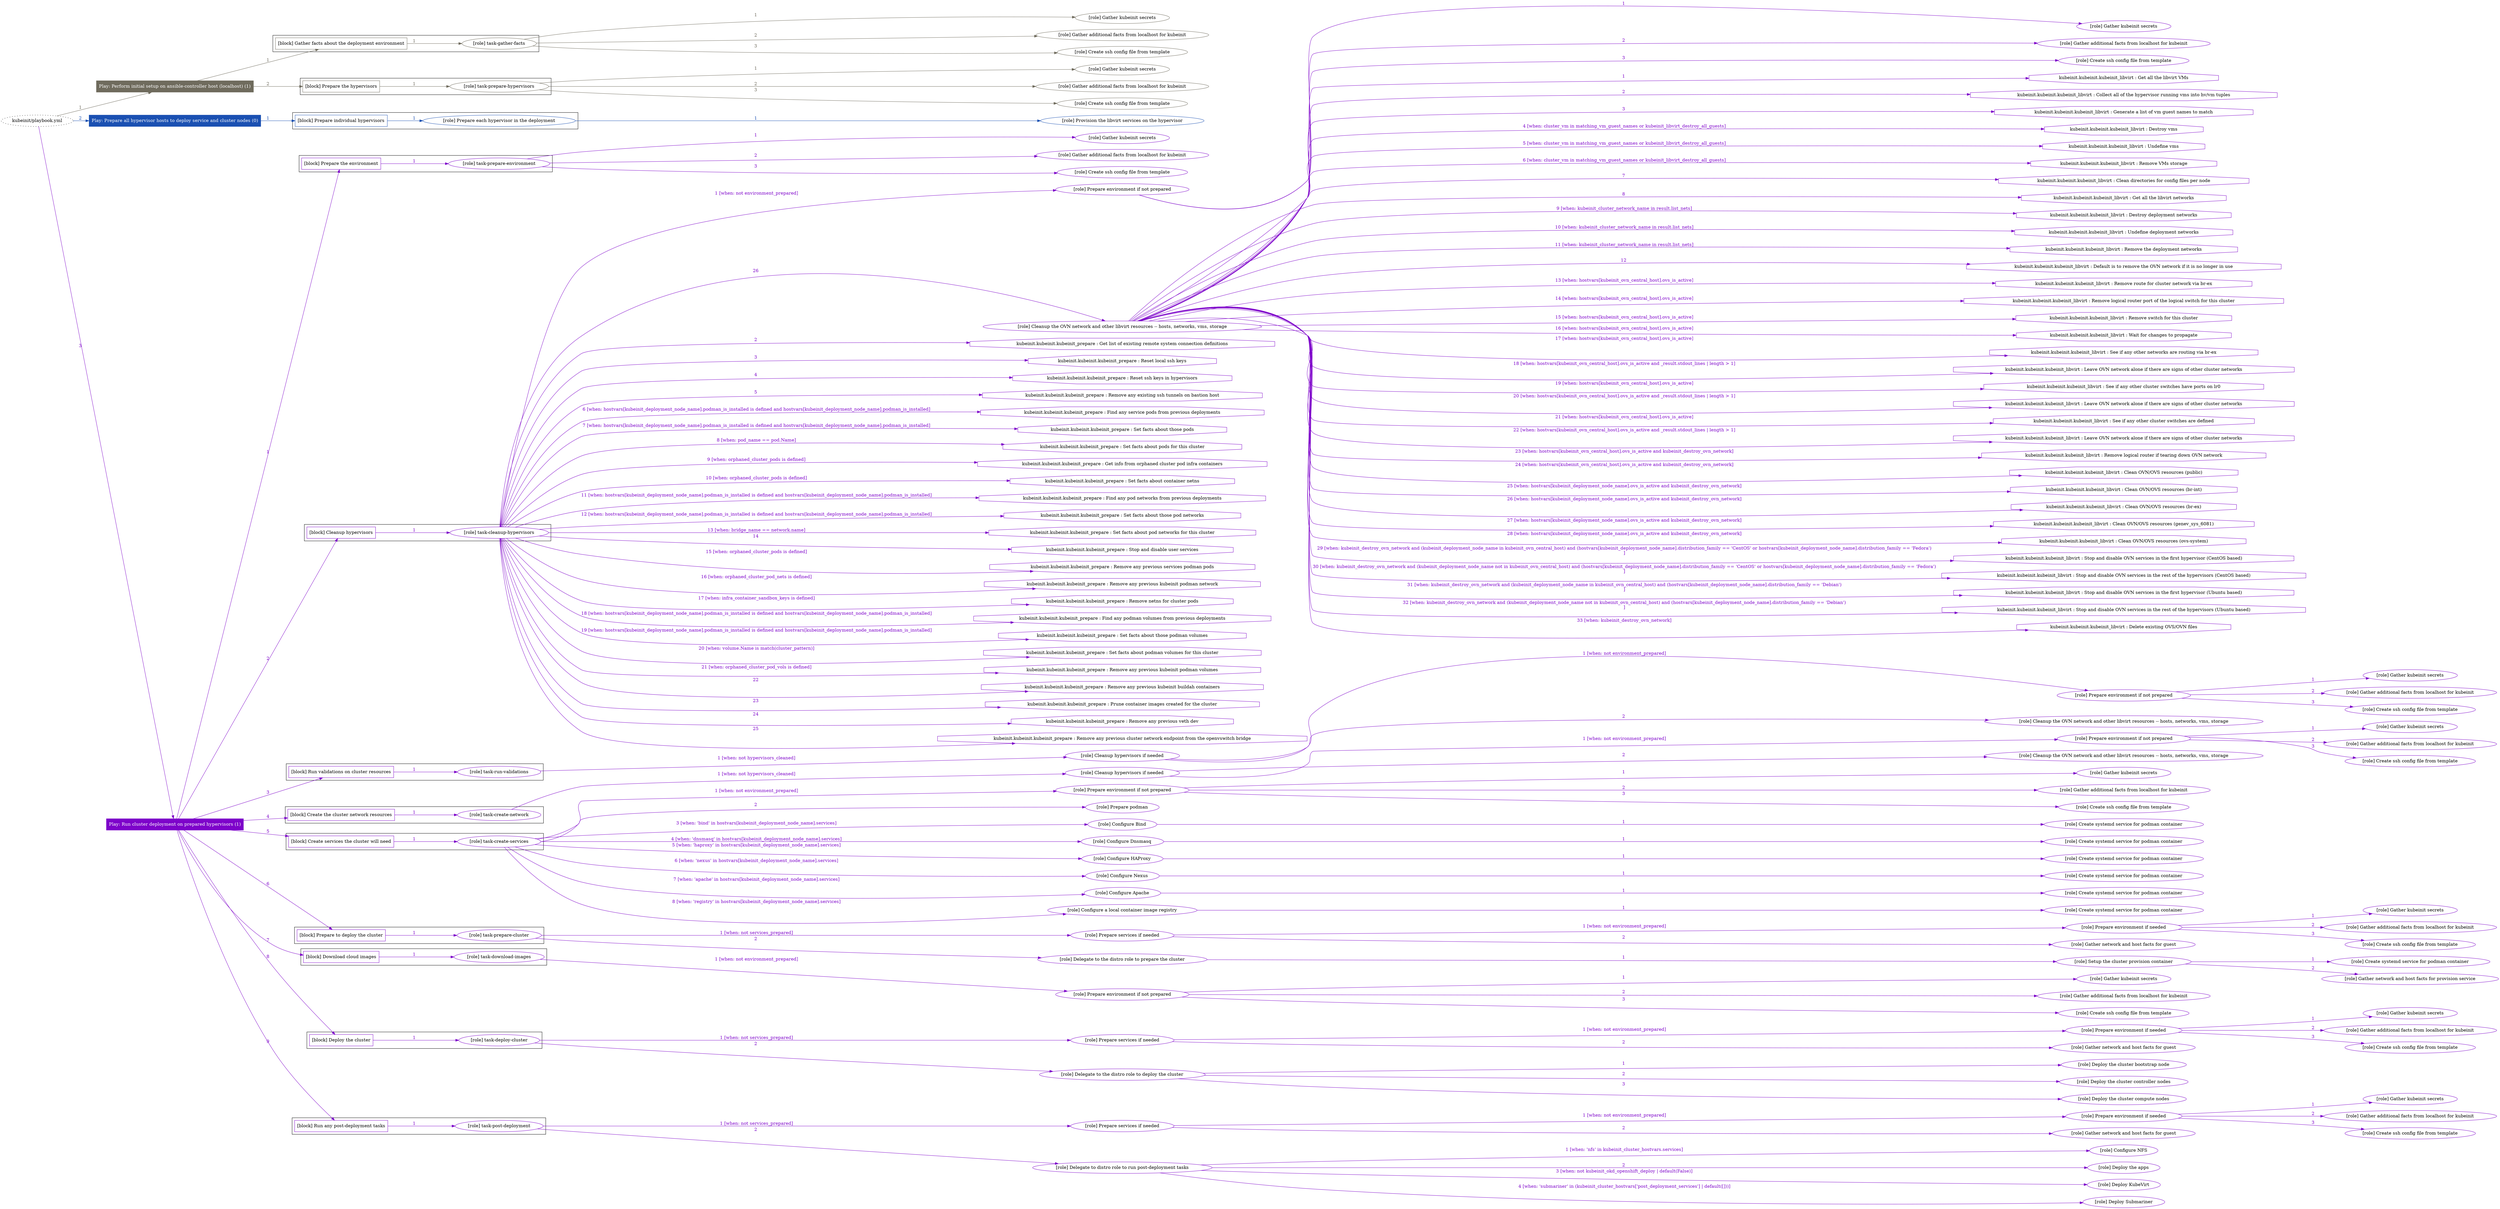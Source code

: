 digraph {
	graph [concentrate=true ordering=in rankdir=LR ratio=fill]
	edge [esep=5 sep=10]
	"kubeinit/playbook.yml" [URL="/home/runner/work/kubeinit/kubeinit/kubeinit/playbook.yml" id=playbook_b27f4de1 style=dotted]
	play_bac0430d [label="Play: Perform initial setup on ansible-controller host (localhost) (1)" URL="/home/runner/work/kubeinit/kubeinit/kubeinit/playbook.yml" color="#6f6b5d" fontcolor="#ffffff" id=play_bac0430d shape=box style=filled tooltip=localhost]
	"kubeinit/playbook.yml" -> play_bac0430d [label="1 " color="#6f6b5d" fontcolor="#6f6b5d" id=edge_41a21846 labeltooltip="1 " tooltip="1 "]
	subgraph "Gather kubeinit secrets" {
		role_20701914 [label="[role] Gather kubeinit secrets" URL="/home/runner/.ansible/collections/ansible_collections/kubeinit/kubeinit/roles/kubeinit_prepare/tasks/gather_kubeinit_facts.yml" color="#6f6b5d" id=role_20701914 tooltip="Gather kubeinit secrets"]
	}
	subgraph "Gather additional facts from localhost for kubeinit" {
		role_12ac00a8 [label="[role] Gather additional facts from localhost for kubeinit" URL="/home/runner/.ansible/collections/ansible_collections/kubeinit/kubeinit/roles/kubeinit_prepare/tasks/gather_kubeinit_facts.yml" color="#6f6b5d" id=role_12ac00a8 tooltip="Gather additional facts from localhost for kubeinit"]
	}
	subgraph "Create ssh config file from template" {
		role_bd62ff4e [label="[role] Create ssh config file from template" URL="/home/runner/.ansible/collections/ansible_collections/kubeinit/kubeinit/roles/kubeinit_prepare/tasks/gather_kubeinit_facts.yml" color="#6f6b5d" id=role_bd62ff4e tooltip="Create ssh config file from template"]
	}
	subgraph "task-gather-facts" {
		role_7b2aa88b [label="[role] task-gather-facts" URL="/home/runner/work/kubeinit/kubeinit/kubeinit/playbook.yml" color="#6f6b5d" id=role_7b2aa88b tooltip="task-gather-facts"]
		role_7b2aa88b -> role_20701914 [label="1 " color="#6f6b5d" fontcolor="#6f6b5d" id=edge_4fee98a0 labeltooltip="1 " tooltip="1 "]
		role_7b2aa88b -> role_12ac00a8 [label="2 " color="#6f6b5d" fontcolor="#6f6b5d" id=edge_89632668 labeltooltip="2 " tooltip="2 "]
		role_7b2aa88b -> role_bd62ff4e [label="3 " color="#6f6b5d" fontcolor="#6f6b5d" id=edge_673fea94 labeltooltip="3 " tooltip="3 "]
	}
	subgraph "Gather kubeinit secrets" {
		role_633cc3d7 [label="[role] Gather kubeinit secrets" URL="/home/runner/.ansible/collections/ansible_collections/kubeinit/kubeinit/roles/kubeinit_prepare/tasks/gather_kubeinit_facts.yml" color="#6f6b5d" id=role_633cc3d7 tooltip="Gather kubeinit secrets"]
	}
	subgraph "Gather additional facts from localhost for kubeinit" {
		role_1fe7ea43 [label="[role] Gather additional facts from localhost for kubeinit" URL="/home/runner/.ansible/collections/ansible_collections/kubeinit/kubeinit/roles/kubeinit_prepare/tasks/gather_kubeinit_facts.yml" color="#6f6b5d" id=role_1fe7ea43 tooltip="Gather additional facts from localhost for kubeinit"]
	}
	subgraph "Create ssh config file from template" {
		role_34096f39 [label="[role] Create ssh config file from template" URL="/home/runner/.ansible/collections/ansible_collections/kubeinit/kubeinit/roles/kubeinit_prepare/tasks/gather_kubeinit_facts.yml" color="#6f6b5d" id=role_34096f39 tooltip="Create ssh config file from template"]
	}
	subgraph "task-prepare-hypervisors" {
		role_7e2e9379 [label="[role] task-prepare-hypervisors" URL="/home/runner/work/kubeinit/kubeinit/kubeinit/playbook.yml" color="#6f6b5d" id=role_7e2e9379 tooltip="task-prepare-hypervisors"]
		role_7e2e9379 -> role_633cc3d7 [label="1 " color="#6f6b5d" fontcolor="#6f6b5d" id=edge_9957d9ef labeltooltip="1 " tooltip="1 "]
		role_7e2e9379 -> role_1fe7ea43 [label="2 " color="#6f6b5d" fontcolor="#6f6b5d" id=edge_e13915f0 labeltooltip="2 " tooltip="2 "]
		role_7e2e9379 -> role_34096f39 [label="3 " color="#6f6b5d" fontcolor="#6f6b5d" id=edge_0f61f1cc labeltooltip="3 " tooltip="3 "]
	}
	subgraph "Play: Perform initial setup on ansible-controller host (localhost) (1)" {
		play_bac0430d -> block_404ca5f2 [label=1 color="#6f6b5d" fontcolor="#6f6b5d" id=edge_029148f0 labeltooltip=1 tooltip=1]
		subgraph cluster_block_404ca5f2 {
			block_404ca5f2 [label="[block] Gather facts about the deployment environment" URL="/home/runner/work/kubeinit/kubeinit/kubeinit/playbook.yml" color="#6f6b5d" id=block_404ca5f2 labeltooltip="Gather facts about the deployment environment" shape=box tooltip="Gather facts about the deployment environment"]
			block_404ca5f2 -> role_7b2aa88b [label="1 " color="#6f6b5d" fontcolor="#6f6b5d" id=edge_ddd460bc labeltooltip="1 " tooltip="1 "]
		}
		play_bac0430d -> block_4f4bc6ba [label=2 color="#6f6b5d" fontcolor="#6f6b5d" id=edge_cf82be32 labeltooltip=2 tooltip=2]
		subgraph cluster_block_4f4bc6ba {
			block_4f4bc6ba [label="[block] Prepare the hypervisors" URL="/home/runner/work/kubeinit/kubeinit/kubeinit/playbook.yml" color="#6f6b5d" id=block_4f4bc6ba labeltooltip="Prepare the hypervisors" shape=box tooltip="Prepare the hypervisors"]
			block_4f4bc6ba -> role_7e2e9379 [label="1 " color="#6f6b5d" fontcolor="#6f6b5d" id=edge_9ffb5df1 labeltooltip="1 " tooltip="1 "]
		}
	}
	play_5f7a47f6 [label="Play: Prepare all hypervisor hosts to deploy service and cluster nodes (0)" URL="/home/runner/work/kubeinit/kubeinit/kubeinit/playbook.yml" color="#1a50b2" fontcolor="#ffffff" id=play_5f7a47f6 shape=box style=filled tooltip="Play: Prepare all hypervisor hosts to deploy service and cluster nodes (0)"]
	"kubeinit/playbook.yml" -> play_5f7a47f6 [label="2 " color="#1a50b2" fontcolor="#1a50b2" id=edge_1fdeb329 labeltooltip="2 " tooltip="2 "]
	subgraph "Provision the libvirt services on the hypervisor" {
		role_fb357cf0 [label="[role] Provision the libvirt services on the hypervisor" URL="/home/runner/.ansible/collections/ansible_collections/kubeinit/kubeinit/roles/kubeinit_prepare/tasks/prepare_hypervisor.yml" color="#1a50b2" id=role_fb357cf0 tooltip="Provision the libvirt services on the hypervisor"]
	}
	subgraph "Prepare each hypervisor in the deployment" {
		role_ff013eba [label="[role] Prepare each hypervisor in the deployment" URL="/home/runner/work/kubeinit/kubeinit/kubeinit/playbook.yml" color="#1a50b2" id=role_ff013eba tooltip="Prepare each hypervisor in the deployment"]
		role_ff013eba -> role_fb357cf0 [label="1 " color="#1a50b2" fontcolor="#1a50b2" id=edge_ad5a395d labeltooltip="1 " tooltip="1 "]
	}
	subgraph "Play: Prepare all hypervisor hosts to deploy service and cluster nodes (0)" {
		play_5f7a47f6 -> block_768f05b2 [label=1 color="#1a50b2" fontcolor="#1a50b2" id=edge_9451185a labeltooltip=1 tooltip=1]
		subgraph cluster_block_768f05b2 {
			block_768f05b2 [label="[block] Prepare individual hypervisors" URL="/home/runner/work/kubeinit/kubeinit/kubeinit/playbook.yml" color="#1a50b2" id=block_768f05b2 labeltooltip="Prepare individual hypervisors" shape=box tooltip="Prepare individual hypervisors"]
			block_768f05b2 -> role_ff013eba [label="1 " color="#1a50b2" fontcolor="#1a50b2" id=edge_4872f577 labeltooltip="1 " tooltip="1 "]
		}
	}
	play_2a97b878 [label="Play: Run cluster deployment on prepared hypervisors (1)" URL="/home/runner/work/kubeinit/kubeinit/kubeinit/playbook.yml" color="#7d02ca" fontcolor="#ffffff" id=play_2a97b878 shape=box style=filled tooltip=localhost]
	"kubeinit/playbook.yml" -> play_2a97b878 [label="3 " color="#7d02ca" fontcolor="#7d02ca" id=edge_fda26408 labeltooltip="3 " tooltip="3 "]
	subgraph "Gather kubeinit secrets" {
		role_30b0307d [label="[role] Gather kubeinit secrets" URL="/home/runner/.ansible/collections/ansible_collections/kubeinit/kubeinit/roles/kubeinit_prepare/tasks/gather_kubeinit_facts.yml" color="#7d02ca" id=role_30b0307d tooltip="Gather kubeinit secrets"]
	}
	subgraph "Gather additional facts from localhost for kubeinit" {
		role_d384f448 [label="[role] Gather additional facts from localhost for kubeinit" URL="/home/runner/.ansible/collections/ansible_collections/kubeinit/kubeinit/roles/kubeinit_prepare/tasks/gather_kubeinit_facts.yml" color="#7d02ca" id=role_d384f448 tooltip="Gather additional facts from localhost for kubeinit"]
	}
	subgraph "Create ssh config file from template" {
		role_b0061b75 [label="[role] Create ssh config file from template" URL="/home/runner/.ansible/collections/ansible_collections/kubeinit/kubeinit/roles/kubeinit_prepare/tasks/gather_kubeinit_facts.yml" color="#7d02ca" id=role_b0061b75 tooltip="Create ssh config file from template"]
	}
	subgraph "task-prepare-environment" {
		role_c3c6834f [label="[role] task-prepare-environment" URL="/home/runner/work/kubeinit/kubeinit/kubeinit/playbook.yml" color="#7d02ca" id=role_c3c6834f tooltip="task-prepare-environment"]
		role_c3c6834f -> role_30b0307d [label="1 " color="#7d02ca" fontcolor="#7d02ca" id=edge_6b25e20a labeltooltip="1 " tooltip="1 "]
		role_c3c6834f -> role_d384f448 [label="2 " color="#7d02ca" fontcolor="#7d02ca" id=edge_932fb9d7 labeltooltip="2 " tooltip="2 "]
		role_c3c6834f -> role_b0061b75 [label="3 " color="#7d02ca" fontcolor="#7d02ca" id=edge_6505bcfb labeltooltip="3 " tooltip="3 "]
	}
	subgraph "Gather kubeinit secrets" {
		role_488be14d [label="[role] Gather kubeinit secrets" URL="/home/runner/.ansible/collections/ansible_collections/kubeinit/kubeinit/roles/kubeinit_prepare/tasks/gather_kubeinit_facts.yml" color="#7d02ca" id=role_488be14d tooltip="Gather kubeinit secrets"]
	}
	subgraph "Gather additional facts from localhost for kubeinit" {
		role_ac0c3f55 [label="[role] Gather additional facts from localhost for kubeinit" URL="/home/runner/.ansible/collections/ansible_collections/kubeinit/kubeinit/roles/kubeinit_prepare/tasks/gather_kubeinit_facts.yml" color="#7d02ca" id=role_ac0c3f55 tooltip="Gather additional facts from localhost for kubeinit"]
	}
	subgraph "Create ssh config file from template" {
		role_8b212430 [label="[role] Create ssh config file from template" URL="/home/runner/.ansible/collections/ansible_collections/kubeinit/kubeinit/roles/kubeinit_prepare/tasks/gather_kubeinit_facts.yml" color="#7d02ca" id=role_8b212430 tooltip="Create ssh config file from template"]
	}
	subgraph "Prepare environment if not prepared" {
		role_d310385a [label="[role] Prepare environment if not prepared" URL="/home/runner/.ansible/collections/ansible_collections/kubeinit/kubeinit/roles/kubeinit_prepare/tasks/cleanup_hypervisors.yml" color="#7d02ca" id=role_d310385a tooltip="Prepare environment if not prepared"]
		role_d310385a -> role_488be14d [label="1 " color="#7d02ca" fontcolor="#7d02ca" id=edge_00c97f36 labeltooltip="1 " tooltip="1 "]
		role_d310385a -> role_ac0c3f55 [label="2 " color="#7d02ca" fontcolor="#7d02ca" id=edge_31d0455c labeltooltip="2 " tooltip="2 "]
		role_d310385a -> role_8b212430 [label="3 " color="#7d02ca" fontcolor="#7d02ca" id=edge_a3c657a6 labeltooltip="3 " tooltip="3 "]
	}
	subgraph "Cleanup the OVN network and other libvirt resources -- hosts, networks, vms, storage" {
		role_cd0db34a [label="[role] Cleanup the OVN network and other libvirt resources -- hosts, networks, vms, storage" URL="/home/runner/.ansible/collections/ansible_collections/kubeinit/kubeinit/roles/kubeinit_prepare/tasks/cleanup_hypervisors.yml" color="#7d02ca" id=role_cd0db34a tooltip="Cleanup the OVN network and other libvirt resources -- hosts, networks, vms, storage"]
		task_5e5b86c2 [label="kubeinit.kubeinit.kubeinit_libvirt : Get all the libvirt VMs" URL="/home/runner/.ansible/collections/ansible_collections/kubeinit/kubeinit/roles/kubeinit_libvirt/tasks/cleanup_libvirt.yml" color="#7d02ca" id=task_5e5b86c2 shape=octagon tooltip="kubeinit.kubeinit.kubeinit_libvirt : Get all the libvirt VMs"]
		role_cd0db34a -> task_5e5b86c2 [label="1 " color="#7d02ca" fontcolor="#7d02ca" id=edge_83fb0e50 labeltooltip="1 " tooltip="1 "]
		task_fde636fc [label="kubeinit.kubeinit.kubeinit_libvirt : Collect all of the hypervisor running vms into hv/vm tuples" URL="/home/runner/.ansible/collections/ansible_collections/kubeinit/kubeinit/roles/kubeinit_libvirt/tasks/cleanup_libvirt.yml" color="#7d02ca" id=task_fde636fc shape=octagon tooltip="kubeinit.kubeinit.kubeinit_libvirt : Collect all of the hypervisor running vms into hv/vm tuples"]
		role_cd0db34a -> task_fde636fc [label="2 " color="#7d02ca" fontcolor="#7d02ca" id=edge_6cf97f3f labeltooltip="2 " tooltip="2 "]
		task_f5970323 [label="kubeinit.kubeinit.kubeinit_libvirt : Generate a list of vm guest names to match" URL="/home/runner/.ansible/collections/ansible_collections/kubeinit/kubeinit/roles/kubeinit_libvirt/tasks/cleanup_libvirt.yml" color="#7d02ca" id=task_f5970323 shape=octagon tooltip="kubeinit.kubeinit.kubeinit_libvirt : Generate a list of vm guest names to match"]
		role_cd0db34a -> task_f5970323 [label="3 " color="#7d02ca" fontcolor="#7d02ca" id=edge_fc1632f7 labeltooltip="3 " tooltip="3 "]
		task_65088b23 [label="kubeinit.kubeinit.kubeinit_libvirt : Destroy vms" URL="/home/runner/.ansible/collections/ansible_collections/kubeinit/kubeinit/roles/kubeinit_libvirt/tasks/cleanup_libvirt.yml" color="#7d02ca" id=task_65088b23 shape=octagon tooltip="kubeinit.kubeinit.kubeinit_libvirt : Destroy vms"]
		role_cd0db34a -> task_65088b23 [label="4 [when: cluster_vm in matching_vm_guest_names or kubeinit_libvirt_destroy_all_guests]" color="#7d02ca" fontcolor="#7d02ca" id=edge_cb78d492 labeltooltip="4 [when: cluster_vm in matching_vm_guest_names or kubeinit_libvirt_destroy_all_guests]" tooltip="4 [when: cluster_vm in matching_vm_guest_names or kubeinit_libvirt_destroy_all_guests]"]
		task_36f1a2a3 [label="kubeinit.kubeinit.kubeinit_libvirt : Undefine vms" URL="/home/runner/.ansible/collections/ansible_collections/kubeinit/kubeinit/roles/kubeinit_libvirt/tasks/cleanup_libvirt.yml" color="#7d02ca" id=task_36f1a2a3 shape=octagon tooltip="kubeinit.kubeinit.kubeinit_libvirt : Undefine vms"]
		role_cd0db34a -> task_36f1a2a3 [label="5 [when: cluster_vm in matching_vm_guest_names or kubeinit_libvirt_destroy_all_guests]" color="#7d02ca" fontcolor="#7d02ca" id=edge_d8000c39 labeltooltip="5 [when: cluster_vm in matching_vm_guest_names or kubeinit_libvirt_destroy_all_guests]" tooltip="5 [when: cluster_vm in matching_vm_guest_names or kubeinit_libvirt_destroy_all_guests]"]
		task_ed96e583 [label="kubeinit.kubeinit.kubeinit_libvirt : Remove VMs storage" URL="/home/runner/.ansible/collections/ansible_collections/kubeinit/kubeinit/roles/kubeinit_libvirt/tasks/cleanup_libvirt.yml" color="#7d02ca" id=task_ed96e583 shape=octagon tooltip="kubeinit.kubeinit.kubeinit_libvirt : Remove VMs storage"]
		role_cd0db34a -> task_ed96e583 [label="6 [when: cluster_vm in matching_vm_guest_names or kubeinit_libvirt_destroy_all_guests]" color="#7d02ca" fontcolor="#7d02ca" id=edge_993f19e2 labeltooltip="6 [when: cluster_vm in matching_vm_guest_names or kubeinit_libvirt_destroy_all_guests]" tooltip="6 [when: cluster_vm in matching_vm_guest_names or kubeinit_libvirt_destroy_all_guests]"]
		task_cf8bf816 [label="kubeinit.kubeinit.kubeinit_libvirt : Clean directories for config files per node" URL="/home/runner/.ansible/collections/ansible_collections/kubeinit/kubeinit/roles/kubeinit_libvirt/tasks/cleanup_libvirt.yml" color="#7d02ca" id=task_cf8bf816 shape=octagon tooltip="kubeinit.kubeinit.kubeinit_libvirt : Clean directories for config files per node"]
		role_cd0db34a -> task_cf8bf816 [label="7 " color="#7d02ca" fontcolor="#7d02ca" id=edge_f949b94a labeltooltip="7 " tooltip="7 "]
		task_ba5b1e81 [label="kubeinit.kubeinit.kubeinit_libvirt : Get all the libvirt networks" URL="/home/runner/.ansible/collections/ansible_collections/kubeinit/kubeinit/roles/kubeinit_libvirt/tasks/cleanup_libvirt.yml" color="#7d02ca" id=task_ba5b1e81 shape=octagon tooltip="kubeinit.kubeinit.kubeinit_libvirt : Get all the libvirt networks"]
		role_cd0db34a -> task_ba5b1e81 [label="8 " color="#7d02ca" fontcolor="#7d02ca" id=edge_12bc769b labeltooltip="8 " tooltip="8 "]
		task_99b75e7c [label="kubeinit.kubeinit.kubeinit_libvirt : Destroy deployment networks" URL="/home/runner/.ansible/collections/ansible_collections/kubeinit/kubeinit/roles/kubeinit_libvirt/tasks/cleanup_libvirt.yml" color="#7d02ca" id=task_99b75e7c shape=octagon tooltip="kubeinit.kubeinit.kubeinit_libvirt : Destroy deployment networks"]
		role_cd0db34a -> task_99b75e7c [label="9 [when: kubeinit_cluster_network_name in result.list_nets]" color="#7d02ca" fontcolor="#7d02ca" id=edge_b6e05d47 labeltooltip="9 [when: kubeinit_cluster_network_name in result.list_nets]" tooltip="9 [when: kubeinit_cluster_network_name in result.list_nets]"]
		task_4000fc3c [label="kubeinit.kubeinit.kubeinit_libvirt : Undefine deployment networks" URL="/home/runner/.ansible/collections/ansible_collections/kubeinit/kubeinit/roles/kubeinit_libvirt/tasks/cleanup_libvirt.yml" color="#7d02ca" id=task_4000fc3c shape=octagon tooltip="kubeinit.kubeinit.kubeinit_libvirt : Undefine deployment networks"]
		role_cd0db34a -> task_4000fc3c [label="10 [when: kubeinit_cluster_network_name in result.list_nets]" color="#7d02ca" fontcolor="#7d02ca" id=edge_c0d15a32 labeltooltip="10 [when: kubeinit_cluster_network_name in result.list_nets]" tooltip="10 [when: kubeinit_cluster_network_name in result.list_nets]"]
		task_f420e859 [label="kubeinit.kubeinit.kubeinit_libvirt : Remove the deployment networks" URL="/home/runner/.ansible/collections/ansible_collections/kubeinit/kubeinit/roles/kubeinit_libvirt/tasks/cleanup_libvirt.yml" color="#7d02ca" id=task_f420e859 shape=octagon tooltip="kubeinit.kubeinit.kubeinit_libvirt : Remove the deployment networks"]
		role_cd0db34a -> task_f420e859 [label="11 [when: kubeinit_cluster_network_name in result.list_nets]" color="#7d02ca" fontcolor="#7d02ca" id=edge_ea8bf336 labeltooltip="11 [when: kubeinit_cluster_network_name in result.list_nets]" tooltip="11 [when: kubeinit_cluster_network_name in result.list_nets]"]
		task_ca3ad097 [label="kubeinit.kubeinit.kubeinit_libvirt : Default is to remove the OVN network if it is no longer in use" URL="/home/runner/.ansible/collections/ansible_collections/kubeinit/kubeinit/roles/kubeinit_libvirt/tasks/cleanup_libvirt.yml" color="#7d02ca" id=task_ca3ad097 shape=octagon tooltip="kubeinit.kubeinit.kubeinit_libvirt : Default is to remove the OVN network if it is no longer in use"]
		role_cd0db34a -> task_ca3ad097 [label="12 " color="#7d02ca" fontcolor="#7d02ca" id=edge_7c76a4e5 labeltooltip="12 " tooltip="12 "]
		task_24ab4dee [label="kubeinit.kubeinit.kubeinit_libvirt : Remove route for cluster network via br-ex" URL="/home/runner/.ansible/collections/ansible_collections/kubeinit/kubeinit/roles/kubeinit_libvirt/tasks/cleanup_libvirt.yml" color="#7d02ca" id=task_24ab4dee shape=octagon tooltip="kubeinit.kubeinit.kubeinit_libvirt : Remove route for cluster network via br-ex"]
		role_cd0db34a -> task_24ab4dee [label="13 [when: hostvars[kubeinit_ovn_central_host].ovs_is_active]" color="#7d02ca" fontcolor="#7d02ca" id=edge_fc489664 labeltooltip="13 [when: hostvars[kubeinit_ovn_central_host].ovs_is_active]" tooltip="13 [when: hostvars[kubeinit_ovn_central_host].ovs_is_active]"]
		task_cb7749ec [label="kubeinit.kubeinit.kubeinit_libvirt : Remove logical router port of the logical switch for this cluster" URL="/home/runner/.ansible/collections/ansible_collections/kubeinit/kubeinit/roles/kubeinit_libvirt/tasks/cleanup_libvirt.yml" color="#7d02ca" id=task_cb7749ec shape=octagon tooltip="kubeinit.kubeinit.kubeinit_libvirt : Remove logical router port of the logical switch for this cluster"]
		role_cd0db34a -> task_cb7749ec [label="14 [when: hostvars[kubeinit_ovn_central_host].ovs_is_active]" color="#7d02ca" fontcolor="#7d02ca" id=edge_4c1cd181 labeltooltip="14 [when: hostvars[kubeinit_ovn_central_host].ovs_is_active]" tooltip="14 [when: hostvars[kubeinit_ovn_central_host].ovs_is_active]"]
		task_72290480 [label="kubeinit.kubeinit.kubeinit_libvirt : Remove switch for this cluster" URL="/home/runner/.ansible/collections/ansible_collections/kubeinit/kubeinit/roles/kubeinit_libvirt/tasks/cleanup_libvirt.yml" color="#7d02ca" id=task_72290480 shape=octagon tooltip="kubeinit.kubeinit.kubeinit_libvirt : Remove switch for this cluster"]
		role_cd0db34a -> task_72290480 [label="15 [when: hostvars[kubeinit_ovn_central_host].ovs_is_active]" color="#7d02ca" fontcolor="#7d02ca" id=edge_2917d62f labeltooltip="15 [when: hostvars[kubeinit_ovn_central_host].ovs_is_active]" tooltip="15 [when: hostvars[kubeinit_ovn_central_host].ovs_is_active]"]
		task_0c434833 [label="kubeinit.kubeinit.kubeinit_libvirt : Wait for changes to propagate" URL="/home/runner/.ansible/collections/ansible_collections/kubeinit/kubeinit/roles/kubeinit_libvirt/tasks/cleanup_libvirt.yml" color="#7d02ca" id=task_0c434833 shape=octagon tooltip="kubeinit.kubeinit.kubeinit_libvirt : Wait for changes to propagate"]
		role_cd0db34a -> task_0c434833 [label="16 [when: hostvars[kubeinit_ovn_central_host].ovs_is_active]" color="#7d02ca" fontcolor="#7d02ca" id=edge_cd27525d labeltooltip="16 [when: hostvars[kubeinit_ovn_central_host].ovs_is_active]" tooltip="16 [when: hostvars[kubeinit_ovn_central_host].ovs_is_active]"]
		task_47e18a27 [label="kubeinit.kubeinit.kubeinit_libvirt : See if any other networks are routing via br-ex" URL="/home/runner/.ansible/collections/ansible_collections/kubeinit/kubeinit/roles/kubeinit_libvirt/tasks/cleanup_libvirt.yml" color="#7d02ca" id=task_47e18a27 shape=octagon tooltip="kubeinit.kubeinit.kubeinit_libvirt : See if any other networks are routing via br-ex"]
		role_cd0db34a -> task_47e18a27 [label="17 [when: hostvars[kubeinit_ovn_central_host].ovs_is_active]" color="#7d02ca" fontcolor="#7d02ca" id=edge_b1ff9adb labeltooltip="17 [when: hostvars[kubeinit_ovn_central_host].ovs_is_active]" tooltip="17 [when: hostvars[kubeinit_ovn_central_host].ovs_is_active]"]
		task_a39de440 [label="kubeinit.kubeinit.kubeinit_libvirt : Leave OVN network alone if there are signs of other cluster networks" URL="/home/runner/.ansible/collections/ansible_collections/kubeinit/kubeinit/roles/kubeinit_libvirt/tasks/cleanup_libvirt.yml" color="#7d02ca" id=task_a39de440 shape=octagon tooltip="kubeinit.kubeinit.kubeinit_libvirt : Leave OVN network alone if there are signs of other cluster networks"]
		role_cd0db34a -> task_a39de440 [label="18 [when: hostvars[kubeinit_ovn_central_host].ovs_is_active and _result.stdout_lines | length > 1]" color="#7d02ca" fontcolor="#7d02ca" id=edge_0b5d2ed9 labeltooltip="18 [when: hostvars[kubeinit_ovn_central_host].ovs_is_active and _result.stdout_lines | length > 1]" tooltip="18 [when: hostvars[kubeinit_ovn_central_host].ovs_is_active and _result.stdout_lines | length > 1]"]
		task_95af5b65 [label="kubeinit.kubeinit.kubeinit_libvirt : See if any other cluster switches have ports on lr0" URL="/home/runner/.ansible/collections/ansible_collections/kubeinit/kubeinit/roles/kubeinit_libvirt/tasks/cleanup_libvirt.yml" color="#7d02ca" id=task_95af5b65 shape=octagon tooltip="kubeinit.kubeinit.kubeinit_libvirt : See if any other cluster switches have ports on lr0"]
		role_cd0db34a -> task_95af5b65 [label="19 [when: hostvars[kubeinit_ovn_central_host].ovs_is_active]" color="#7d02ca" fontcolor="#7d02ca" id=edge_ad06b345 labeltooltip="19 [when: hostvars[kubeinit_ovn_central_host].ovs_is_active]" tooltip="19 [when: hostvars[kubeinit_ovn_central_host].ovs_is_active]"]
		task_6f2c6d7e [label="kubeinit.kubeinit.kubeinit_libvirt : Leave OVN network alone if there are signs of other cluster networks" URL="/home/runner/.ansible/collections/ansible_collections/kubeinit/kubeinit/roles/kubeinit_libvirt/tasks/cleanup_libvirt.yml" color="#7d02ca" id=task_6f2c6d7e shape=octagon tooltip="kubeinit.kubeinit.kubeinit_libvirt : Leave OVN network alone if there are signs of other cluster networks"]
		role_cd0db34a -> task_6f2c6d7e [label="20 [when: hostvars[kubeinit_ovn_central_host].ovs_is_active and _result.stdout_lines | length > 1]" color="#7d02ca" fontcolor="#7d02ca" id=edge_7944c8d5 labeltooltip="20 [when: hostvars[kubeinit_ovn_central_host].ovs_is_active and _result.stdout_lines | length > 1]" tooltip="20 [when: hostvars[kubeinit_ovn_central_host].ovs_is_active and _result.stdout_lines | length > 1]"]
		task_af388396 [label="kubeinit.kubeinit.kubeinit_libvirt : See if any other cluster switches are defined" URL="/home/runner/.ansible/collections/ansible_collections/kubeinit/kubeinit/roles/kubeinit_libvirt/tasks/cleanup_libvirt.yml" color="#7d02ca" id=task_af388396 shape=octagon tooltip="kubeinit.kubeinit.kubeinit_libvirt : See if any other cluster switches are defined"]
		role_cd0db34a -> task_af388396 [label="21 [when: hostvars[kubeinit_ovn_central_host].ovs_is_active]" color="#7d02ca" fontcolor="#7d02ca" id=edge_93a4ead6 labeltooltip="21 [when: hostvars[kubeinit_ovn_central_host].ovs_is_active]" tooltip="21 [when: hostvars[kubeinit_ovn_central_host].ovs_is_active]"]
		task_7dfae376 [label="kubeinit.kubeinit.kubeinit_libvirt : Leave OVN network alone if there are signs of other cluster networks" URL="/home/runner/.ansible/collections/ansible_collections/kubeinit/kubeinit/roles/kubeinit_libvirt/tasks/cleanup_libvirt.yml" color="#7d02ca" id=task_7dfae376 shape=octagon tooltip="kubeinit.kubeinit.kubeinit_libvirt : Leave OVN network alone if there are signs of other cluster networks"]
		role_cd0db34a -> task_7dfae376 [label="22 [when: hostvars[kubeinit_ovn_central_host].ovs_is_active and _result.stdout_lines | length > 1]" color="#7d02ca" fontcolor="#7d02ca" id=edge_d4cbb219 labeltooltip="22 [when: hostvars[kubeinit_ovn_central_host].ovs_is_active and _result.stdout_lines | length > 1]" tooltip="22 [when: hostvars[kubeinit_ovn_central_host].ovs_is_active and _result.stdout_lines | length > 1]"]
		task_5ccc7f08 [label="kubeinit.kubeinit.kubeinit_libvirt : Remove logical router if tearing down OVN network" URL="/home/runner/.ansible/collections/ansible_collections/kubeinit/kubeinit/roles/kubeinit_libvirt/tasks/cleanup_libvirt.yml" color="#7d02ca" id=task_5ccc7f08 shape=octagon tooltip="kubeinit.kubeinit.kubeinit_libvirt : Remove logical router if tearing down OVN network"]
		role_cd0db34a -> task_5ccc7f08 [label="23 [when: hostvars[kubeinit_ovn_central_host].ovs_is_active and kubeinit_destroy_ovn_network]" color="#7d02ca" fontcolor="#7d02ca" id=edge_96e7ebb3 labeltooltip="23 [when: hostvars[kubeinit_ovn_central_host].ovs_is_active and kubeinit_destroy_ovn_network]" tooltip="23 [when: hostvars[kubeinit_ovn_central_host].ovs_is_active and kubeinit_destroy_ovn_network]"]
		task_d158e171 [label="kubeinit.kubeinit.kubeinit_libvirt : Clean OVN/OVS resources (public)" URL="/home/runner/.ansible/collections/ansible_collections/kubeinit/kubeinit/roles/kubeinit_libvirt/tasks/cleanup_libvirt.yml" color="#7d02ca" id=task_d158e171 shape=octagon tooltip="kubeinit.kubeinit.kubeinit_libvirt : Clean OVN/OVS resources (public)"]
		role_cd0db34a -> task_d158e171 [label="24 [when: hostvars[kubeinit_ovn_central_host].ovs_is_active and kubeinit_destroy_ovn_network]" color="#7d02ca" fontcolor="#7d02ca" id=edge_d7c78db0 labeltooltip="24 [when: hostvars[kubeinit_ovn_central_host].ovs_is_active and kubeinit_destroy_ovn_network]" tooltip="24 [when: hostvars[kubeinit_ovn_central_host].ovs_is_active and kubeinit_destroy_ovn_network]"]
		task_3b322a24 [label="kubeinit.kubeinit.kubeinit_libvirt : Clean OVN/OVS resources (br-int)" URL="/home/runner/.ansible/collections/ansible_collections/kubeinit/kubeinit/roles/kubeinit_libvirt/tasks/cleanup_libvirt.yml" color="#7d02ca" id=task_3b322a24 shape=octagon tooltip="kubeinit.kubeinit.kubeinit_libvirt : Clean OVN/OVS resources (br-int)"]
		role_cd0db34a -> task_3b322a24 [label="25 [when: hostvars[kubeinit_deployment_node_name].ovs_is_active and kubeinit_destroy_ovn_network]" color="#7d02ca" fontcolor="#7d02ca" id=edge_c2ff6bdc labeltooltip="25 [when: hostvars[kubeinit_deployment_node_name].ovs_is_active and kubeinit_destroy_ovn_network]" tooltip="25 [when: hostvars[kubeinit_deployment_node_name].ovs_is_active and kubeinit_destroy_ovn_network]"]
		task_0024ff17 [label="kubeinit.kubeinit.kubeinit_libvirt : Clean OVN/OVS resources (br-ex)" URL="/home/runner/.ansible/collections/ansible_collections/kubeinit/kubeinit/roles/kubeinit_libvirt/tasks/cleanup_libvirt.yml" color="#7d02ca" id=task_0024ff17 shape=octagon tooltip="kubeinit.kubeinit.kubeinit_libvirt : Clean OVN/OVS resources (br-ex)"]
		role_cd0db34a -> task_0024ff17 [label="26 [when: hostvars[kubeinit_deployment_node_name].ovs_is_active and kubeinit_destroy_ovn_network]" color="#7d02ca" fontcolor="#7d02ca" id=edge_b9eec34e labeltooltip="26 [when: hostvars[kubeinit_deployment_node_name].ovs_is_active and kubeinit_destroy_ovn_network]" tooltip="26 [when: hostvars[kubeinit_deployment_node_name].ovs_is_active and kubeinit_destroy_ovn_network]"]
		task_6e385c88 [label="kubeinit.kubeinit.kubeinit_libvirt : Clean OVN/OVS resources (genev_sys_6081)" URL="/home/runner/.ansible/collections/ansible_collections/kubeinit/kubeinit/roles/kubeinit_libvirt/tasks/cleanup_libvirt.yml" color="#7d02ca" id=task_6e385c88 shape=octagon tooltip="kubeinit.kubeinit.kubeinit_libvirt : Clean OVN/OVS resources (genev_sys_6081)"]
		role_cd0db34a -> task_6e385c88 [label="27 [when: hostvars[kubeinit_deployment_node_name].ovs_is_active and kubeinit_destroy_ovn_network]" color="#7d02ca" fontcolor="#7d02ca" id=edge_8b319c78 labeltooltip="27 [when: hostvars[kubeinit_deployment_node_name].ovs_is_active and kubeinit_destroy_ovn_network]" tooltip="27 [when: hostvars[kubeinit_deployment_node_name].ovs_is_active and kubeinit_destroy_ovn_network]"]
		task_c5dc1492 [label="kubeinit.kubeinit.kubeinit_libvirt : Clean OVN/OVS resources (ovs-system)" URL="/home/runner/.ansible/collections/ansible_collections/kubeinit/kubeinit/roles/kubeinit_libvirt/tasks/cleanup_libvirt.yml" color="#7d02ca" id=task_c5dc1492 shape=octagon tooltip="kubeinit.kubeinit.kubeinit_libvirt : Clean OVN/OVS resources (ovs-system)"]
		role_cd0db34a -> task_c5dc1492 [label="28 [when: hostvars[kubeinit_deployment_node_name].ovs_is_active and kubeinit_destroy_ovn_network]" color="#7d02ca" fontcolor="#7d02ca" id=edge_1f1db8c9 labeltooltip="28 [when: hostvars[kubeinit_deployment_node_name].ovs_is_active and kubeinit_destroy_ovn_network]" tooltip="28 [when: hostvars[kubeinit_deployment_node_name].ovs_is_active and kubeinit_destroy_ovn_network]"]
		task_f88b76d7 [label="kubeinit.kubeinit.kubeinit_libvirt : Stop and disable OVN services in the first hypervisor (CentOS based)" URL="/home/runner/.ansible/collections/ansible_collections/kubeinit/kubeinit/roles/kubeinit_libvirt/tasks/cleanup_libvirt.yml" color="#7d02ca" id=task_f88b76d7 shape=octagon tooltip="kubeinit.kubeinit.kubeinit_libvirt : Stop and disable OVN services in the first hypervisor (CentOS based)"]
		role_cd0db34a -> task_f88b76d7 [label="29 [when: kubeinit_destroy_ovn_network and (kubeinit_deployment_node_name in kubeinit_ovn_central_host) and (hostvars[kubeinit_deployment_node_name].distribution_family == 'CentOS' or hostvars[kubeinit_deployment_node_name].distribution_family == 'Fedora')
]" color="#7d02ca" fontcolor="#7d02ca" id=edge_792988ad labeltooltip="29 [when: kubeinit_destroy_ovn_network and (kubeinit_deployment_node_name in kubeinit_ovn_central_host) and (hostvars[kubeinit_deployment_node_name].distribution_family == 'CentOS' or hostvars[kubeinit_deployment_node_name].distribution_family == 'Fedora')
]" tooltip="29 [when: kubeinit_destroy_ovn_network and (kubeinit_deployment_node_name in kubeinit_ovn_central_host) and (hostvars[kubeinit_deployment_node_name].distribution_family == 'CentOS' or hostvars[kubeinit_deployment_node_name].distribution_family == 'Fedora')
]"]
		task_0cd0ce73 [label="kubeinit.kubeinit.kubeinit_libvirt : Stop and disable OVN services in the rest of the hypervisors (CentOS based)" URL="/home/runner/.ansible/collections/ansible_collections/kubeinit/kubeinit/roles/kubeinit_libvirt/tasks/cleanup_libvirt.yml" color="#7d02ca" id=task_0cd0ce73 shape=octagon tooltip="kubeinit.kubeinit.kubeinit_libvirt : Stop and disable OVN services in the rest of the hypervisors (CentOS based)"]
		role_cd0db34a -> task_0cd0ce73 [label="30 [when: kubeinit_destroy_ovn_network and (kubeinit_deployment_node_name not in kubeinit_ovn_central_host) and (hostvars[kubeinit_deployment_node_name].distribution_family == 'CentOS' or hostvars[kubeinit_deployment_node_name].distribution_family == 'Fedora')
]" color="#7d02ca" fontcolor="#7d02ca" id=edge_0a1696cf labeltooltip="30 [when: kubeinit_destroy_ovn_network and (kubeinit_deployment_node_name not in kubeinit_ovn_central_host) and (hostvars[kubeinit_deployment_node_name].distribution_family == 'CentOS' or hostvars[kubeinit_deployment_node_name].distribution_family == 'Fedora')
]" tooltip="30 [when: kubeinit_destroy_ovn_network and (kubeinit_deployment_node_name not in kubeinit_ovn_central_host) and (hostvars[kubeinit_deployment_node_name].distribution_family == 'CentOS' or hostvars[kubeinit_deployment_node_name].distribution_family == 'Fedora')
]"]
		task_aa7256da [label="kubeinit.kubeinit.kubeinit_libvirt : Stop and disable OVN services in the first hypervisor (Ubuntu based)" URL="/home/runner/.ansible/collections/ansible_collections/kubeinit/kubeinit/roles/kubeinit_libvirt/tasks/cleanup_libvirt.yml" color="#7d02ca" id=task_aa7256da shape=octagon tooltip="kubeinit.kubeinit.kubeinit_libvirt : Stop and disable OVN services in the first hypervisor (Ubuntu based)"]
		role_cd0db34a -> task_aa7256da [label="31 [when: kubeinit_destroy_ovn_network and (kubeinit_deployment_node_name in kubeinit_ovn_central_host) and (hostvars[kubeinit_deployment_node_name].distribution_family == 'Debian')
]" color="#7d02ca" fontcolor="#7d02ca" id=edge_a78573b3 labeltooltip="31 [when: kubeinit_destroy_ovn_network and (kubeinit_deployment_node_name in kubeinit_ovn_central_host) and (hostvars[kubeinit_deployment_node_name].distribution_family == 'Debian')
]" tooltip="31 [when: kubeinit_destroy_ovn_network and (kubeinit_deployment_node_name in kubeinit_ovn_central_host) and (hostvars[kubeinit_deployment_node_name].distribution_family == 'Debian')
]"]
		task_2d172c84 [label="kubeinit.kubeinit.kubeinit_libvirt : Stop and disable OVN services in the rest of the hypervisors (Ubuntu based)" URL="/home/runner/.ansible/collections/ansible_collections/kubeinit/kubeinit/roles/kubeinit_libvirt/tasks/cleanup_libvirt.yml" color="#7d02ca" id=task_2d172c84 shape=octagon tooltip="kubeinit.kubeinit.kubeinit_libvirt : Stop and disable OVN services in the rest of the hypervisors (Ubuntu based)"]
		role_cd0db34a -> task_2d172c84 [label="32 [when: kubeinit_destroy_ovn_network and (kubeinit_deployment_node_name not in kubeinit_ovn_central_host) and (hostvars[kubeinit_deployment_node_name].distribution_family == 'Debian')
]" color="#7d02ca" fontcolor="#7d02ca" id=edge_ba30a5f9 labeltooltip="32 [when: kubeinit_destroy_ovn_network and (kubeinit_deployment_node_name not in kubeinit_ovn_central_host) and (hostvars[kubeinit_deployment_node_name].distribution_family == 'Debian')
]" tooltip="32 [when: kubeinit_destroy_ovn_network and (kubeinit_deployment_node_name not in kubeinit_ovn_central_host) and (hostvars[kubeinit_deployment_node_name].distribution_family == 'Debian')
]"]
		task_7b48d5c6 [label="kubeinit.kubeinit.kubeinit_libvirt : Delete existing OVS/OVN files" URL="/home/runner/.ansible/collections/ansible_collections/kubeinit/kubeinit/roles/kubeinit_libvirt/tasks/cleanup_libvirt.yml" color="#7d02ca" id=task_7b48d5c6 shape=octagon tooltip="kubeinit.kubeinit.kubeinit_libvirt : Delete existing OVS/OVN files"]
		role_cd0db34a -> task_7b48d5c6 [label="33 [when: kubeinit_destroy_ovn_network]" color="#7d02ca" fontcolor="#7d02ca" id=edge_4ab443a2 labeltooltip="33 [when: kubeinit_destroy_ovn_network]" tooltip="33 [when: kubeinit_destroy_ovn_network]"]
	}
	subgraph "task-cleanup-hypervisors" {
		role_dbc820d4 [label="[role] task-cleanup-hypervisors" URL="/home/runner/work/kubeinit/kubeinit/kubeinit/playbook.yml" color="#7d02ca" id=role_dbc820d4 tooltip="task-cleanup-hypervisors"]
		role_dbc820d4 -> role_d310385a [label="1 [when: not environment_prepared]" color="#7d02ca" fontcolor="#7d02ca" id=edge_08058e5f labeltooltip="1 [when: not environment_prepared]" tooltip="1 [when: not environment_prepared]"]
		task_60c863d5 [label="kubeinit.kubeinit.kubeinit_prepare : Get list of existing remote system connection definitions" URL="/home/runner/.ansible/collections/ansible_collections/kubeinit/kubeinit/roles/kubeinit_prepare/tasks/cleanup_hypervisors.yml" color="#7d02ca" id=task_60c863d5 shape=octagon tooltip="kubeinit.kubeinit.kubeinit_prepare : Get list of existing remote system connection definitions"]
		role_dbc820d4 -> task_60c863d5 [label="2 " color="#7d02ca" fontcolor="#7d02ca" id=edge_79c3c3a2 labeltooltip="2 " tooltip="2 "]
		task_f8971809 [label="kubeinit.kubeinit.kubeinit_prepare : Reset local ssh keys" URL="/home/runner/.ansible/collections/ansible_collections/kubeinit/kubeinit/roles/kubeinit_prepare/tasks/cleanup_hypervisors.yml" color="#7d02ca" id=task_f8971809 shape=octagon tooltip="kubeinit.kubeinit.kubeinit_prepare : Reset local ssh keys"]
		role_dbc820d4 -> task_f8971809 [label="3 " color="#7d02ca" fontcolor="#7d02ca" id=edge_58c23d4b labeltooltip="3 " tooltip="3 "]
		task_8bd7b154 [label="kubeinit.kubeinit.kubeinit_prepare : Reset ssh keys in hypervisors" URL="/home/runner/.ansible/collections/ansible_collections/kubeinit/kubeinit/roles/kubeinit_prepare/tasks/cleanup_hypervisors.yml" color="#7d02ca" id=task_8bd7b154 shape=octagon tooltip="kubeinit.kubeinit.kubeinit_prepare : Reset ssh keys in hypervisors"]
		role_dbc820d4 -> task_8bd7b154 [label="4 " color="#7d02ca" fontcolor="#7d02ca" id=edge_067d1c51 labeltooltip="4 " tooltip="4 "]
		task_7f68bec0 [label="kubeinit.kubeinit.kubeinit_prepare : Remove any existing ssh tunnels on bastion host" URL="/home/runner/.ansible/collections/ansible_collections/kubeinit/kubeinit/roles/kubeinit_prepare/tasks/cleanup_hypervisors.yml" color="#7d02ca" id=task_7f68bec0 shape=octagon tooltip="kubeinit.kubeinit.kubeinit_prepare : Remove any existing ssh tunnels on bastion host"]
		role_dbc820d4 -> task_7f68bec0 [label="5 " color="#7d02ca" fontcolor="#7d02ca" id=edge_35264875 labeltooltip="5 " tooltip="5 "]
		task_8d7144da [label="kubeinit.kubeinit.kubeinit_prepare : Find any service pods from previous deployments" URL="/home/runner/.ansible/collections/ansible_collections/kubeinit/kubeinit/roles/kubeinit_prepare/tasks/cleanup_hypervisors.yml" color="#7d02ca" id=task_8d7144da shape=octagon tooltip="kubeinit.kubeinit.kubeinit_prepare : Find any service pods from previous deployments"]
		role_dbc820d4 -> task_8d7144da [label="6 [when: hostvars[kubeinit_deployment_node_name].podman_is_installed is defined and hostvars[kubeinit_deployment_node_name].podman_is_installed]" color="#7d02ca" fontcolor="#7d02ca" id=edge_0cf7fa31 labeltooltip="6 [when: hostvars[kubeinit_deployment_node_name].podman_is_installed is defined and hostvars[kubeinit_deployment_node_name].podman_is_installed]" tooltip="6 [when: hostvars[kubeinit_deployment_node_name].podman_is_installed is defined and hostvars[kubeinit_deployment_node_name].podman_is_installed]"]
		task_a107cf33 [label="kubeinit.kubeinit.kubeinit_prepare : Set facts about those pods" URL="/home/runner/.ansible/collections/ansible_collections/kubeinit/kubeinit/roles/kubeinit_prepare/tasks/cleanup_hypervisors.yml" color="#7d02ca" id=task_a107cf33 shape=octagon tooltip="kubeinit.kubeinit.kubeinit_prepare : Set facts about those pods"]
		role_dbc820d4 -> task_a107cf33 [label="7 [when: hostvars[kubeinit_deployment_node_name].podman_is_installed is defined and hostvars[kubeinit_deployment_node_name].podman_is_installed]" color="#7d02ca" fontcolor="#7d02ca" id=edge_4c4e5868 labeltooltip="7 [when: hostvars[kubeinit_deployment_node_name].podman_is_installed is defined and hostvars[kubeinit_deployment_node_name].podman_is_installed]" tooltip="7 [when: hostvars[kubeinit_deployment_node_name].podman_is_installed is defined and hostvars[kubeinit_deployment_node_name].podman_is_installed]"]
		task_9c04e433 [label="kubeinit.kubeinit.kubeinit_prepare : Set facts about pods for this cluster" URL="/home/runner/.ansible/collections/ansible_collections/kubeinit/kubeinit/roles/kubeinit_prepare/tasks/cleanup_hypervisors.yml" color="#7d02ca" id=task_9c04e433 shape=octagon tooltip="kubeinit.kubeinit.kubeinit_prepare : Set facts about pods for this cluster"]
		role_dbc820d4 -> task_9c04e433 [label="8 [when: pod_name == pod.Name]" color="#7d02ca" fontcolor="#7d02ca" id=edge_8871ffe8 labeltooltip="8 [when: pod_name == pod.Name]" tooltip="8 [when: pod_name == pod.Name]"]
		task_7a1a35d8 [label="kubeinit.kubeinit.kubeinit_prepare : Get info from orphaned cluster pod infra containers" URL="/home/runner/.ansible/collections/ansible_collections/kubeinit/kubeinit/roles/kubeinit_prepare/tasks/cleanup_hypervisors.yml" color="#7d02ca" id=task_7a1a35d8 shape=octagon tooltip="kubeinit.kubeinit.kubeinit_prepare : Get info from orphaned cluster pod infra containers"]
		role_dbc820d4 -> task_7a1a35d8 [label="9 [when: orphaned_cluster_pods is defined]" color="#7d02ca" fontcolor="#7d02ca" id=edge_783e28d7 labeltooltip="9 [when: orphaned_cluster_pods is defined]" tooltip="9 [when: orphaned_cluster_pods is defined]"]
		task_e783a653 [label="kubeinit.kubeinit.kubeinit_prepare : Set facts about container netns" URL="/home/runner/.ansible/collections/ansible_collections/kubeinit/kubeinit/roles/kubeinit_prepare/tasks/cleanup_hypervisors.yml" color="#7d02ca" id=task_e783a653 shape=octagon tooltip="kubeinit.kubeinit.kubeinit_prepare : Set facts about container netns"]
		role_dbc820d4 -> task_e783a653 [label="10 [when: orphaned_cluster_pods is defined]" color="#7d02ca" fontcolor="#7d02ca" id=edge_0546a131 labeltooltip="10 [when: orphaned_cluster_pods is defined]" tooltip="10 [when: orphaned_cluster_pods is defined]"]
		task_a8f31846 [label="kubeinit.kubeinit.kubeinit_prepare : Find any pod networks from previous deployments" URL="/home/runner/.ansible/collections/ansible_collections/kubeinit/kubeinit/roles/kubeinit_prepare/tasks/cleanup_hypervisors.yml" color="#7d02ca" id=task_a8f31846 shape=octagon tooltip="kubeinit.kubeinit.kubeinit_prepare : Find any pod networks from previous deployments"]
		role_dbc820d4 -> task_a8f31846 [label="11 [when: hostvars[kubeinit_deployment_node_name].podman_is_installed is defined and hostvars[kubeinit_deployment_node_name].podman_is_installed]" color="#7d02ca" fontcolor="#7d02ca" id=edge_000ff311 labeltooltip="11 [when: hostvars[kubeinit_deployment_node_name].podman_is_installed is defined and hostvars[kubeinit_deployment_node_name].podman_is_installed]" tooltip="11 [when: hostvars[kubeinit_deployment_node_name].podman_is_installed is defined and hostvars[kubeinit_deployment_node_name].podman_is_installed]"]
		task_0b1d09ac [label="kubeinit.kubeinit.kubeinit_prepare : Set facts about those pod networks" URL="/home/runner/.ansible/collections/ansible_collections/kubeinit/kubeinit/roles/kubeinit_prepare/tasks/cleanup_hypervisors.yml" color="#7d02ca" id=task_0b1d09ac shape=octagon tooltip="kubeinit.kubeinit.kubeinit_prepare : Set facts about those pod networks"]
		role_dbc820d4 -> task_0b1d09ac [label="12 [when: hostvars[kubeinit_deployment_node_name].podman_is_installed is defined and hostvars[kubeinit_deployment_node_name].podman_is_installed]" color="#7d02ca" fontcolor="#7d02ca" id=edge_e87c3c97 labeltooltip="12 [when: hostvars[kubeinit_deployment_node_name].podman_is_installed is defined and hostvars[kubeinit_deployment_node_name].podman_is_installed]" tooltip="12 [when: hostvars[kubeinit_deployment_node_name].podman_is_installed is defined and hostvars[kubeinit_deployment_node_name].podman_is_installed]"]
		task_fd0b9a06 [label="kubeinit.kubeinit.kubeinit_prepare : Set facts about pod networks for this cluster" URL="/home/runner/.ansible/collections/ansible_collections/kubeinit/kubeinit/roles/kubeinit_prepare/tasks/cleanup_hypervisors.yml" color="#7d02ca" id=task_fd0b9a06 shape=octagon tooltip="kubeinit.kubeinit.kubeinit_prepare : Set facts about pod networks for this cluster"]
		role_dbc820d4 -> task_fd0b9a06 [label="13 [when: bridge_name == network.name]" color="#7d02ca" fontcolor="#7d02ca" id=edge_1c2b751d labeltooltip="13 [when: bridge_name == network.name]" tooltip="13 [when: bridge_name == network.name]"]
		task_cddee699 [label="kubeinit.kubeinit.kubeinit_prepare : Stop and disable user services" URL="/home/runner/.ansible/collections/ansible_collections/kubeinit/kubeinit/roles/kubeinit_prepare/tasks/cleanup_hypervisors.yml" color="#7d02ca" id=task_cddee699 shape=octagon tooltip="kubeinit.kubeinit.kubeinit_prepare : Stop and disable user services"]
		role_dbc820d4 -> task_cddee699 [label="14 " color="#7d02ca" fontcolor="#7d02ca" id=edge_4c5604b5 labeltooltip="14 " tooltip="14 "]
		task_e14d2af4 [label="kubeinit.kubeinit.kubeinit_prepare : Remove any previous services podman pods" URL="/home/runner/.ansible/collections/ansible_collections/kubeinit/kubeinit/roles/kubeinit_prepare/tasks/cleanup_hypervisors.yml" color="#7d02ca" id=task_e14d2af4 shape=octagon tooltip="kubeinit.kubeinit.kubeinit_prepare : Remove any previous services podman pods"]
		role_dbc820d4 -> task_e14d2af4 [label="15 [when: orphaned_cluster_pods is defined]" color="#7d02ca" fontcolor="#7d02ca" id=edge_cb424e40 labeltooltip="15 [when: orphaned_cluster_pods is defined]" tooltip="15 [when: orphaned_cluster_pods is defined]"]
		task_48af0c33 [label="kubeinit.kubeinit.kubeinit_prepare : Remove any previous kubeinit podman network" URL="/home/runner/.ansible/collections/ansible_collections/kubeinit/kubeinit/roles/kubeinit_prepare/tasks/cleanup_hypervisors.yml" color="#7d02ca" id=task_48af0c33 shape=octagon tooltip="kubeinit.kubeinit.kubeinit_prepare : Remove any previous kubeinit podman network"]
		role_dbc820d4 -> task_48af0c33 [label="16 [when: orphaned_cluster_pod_nets is defined]" color="#7d02ca" fontcolor="#7d02ca" id=edge_5a1c24df labeltooltip="16 [when: orphaned_cluster_pod_nets is defined]" tooltip="16 [when: orphaned_cluster_pod_nets is defined]"]
		task_ef0b099b [label="kubeinit.kubeinit.kubeinit_prepare : Remove netns for cluster pods" URL="/home/runner/.ansible/collections/ansible_collections/kubeinit/kubeinit/roles/kubeinit_prepare/tasks/cleanup_hypervisors.yml" color="#7d02ca" id=task_ef0b099b shape=octagon tooltip="kubeinit.kubeinit.kubeinit_prepare : Remove netns for cluster pods"]
		role_dbc820d4 -> task_ef0b099b [label="17 [when: infra_container_sandbox_keys is defined]" color="#7d02ca" fontcolor="#7d02ca" id=edge_4517d9d3 labeltooltip="17 [when: infra_container_sandbox_keys is defined]" tooltip="17 [when: infra_container_sandbox_keys is defined]"]
		task_9db75638 [label="kubeinit.kubeinit.kubeinit_prepare : Find any podman volumes from previous deployments" URL="/home/runner/.ansible/collections/ansible_collections/kubeinit/kubeinit/roles/kubeinit_prepare/tasks/cleanup_hypervisors.yml" color="#7d02ca" id=task_9db75638 shape=octagon tooltip="kubeinit.kubeinit.kubeinit_prepare : Find any podman volumes from previous deployments"]
		role_dbc820d4 -> task_9db75638 [label="18 [when: hostvars[kubeinit_deployment_node_name].podman_is_installed is defined and hostvars[kubeinit_deployment_node_name].podman_is_installed]" color="#7d02ca" fontcolor="#7d02ca" id=edge_21ee8bdf labeltooltip="18 [when: hostvars[kubeinit_deployment_node_name].podman_is_installed is defined and hostvars[kubeinit_deployment_node_name].podman_is_installed]" tooltip="18 [when: hostvars[kubeinit_deployment_node_name].podman_is_installed is defined and hostvars[kubeinit_deployment_node_name].podman_is_installed]"]
		task_06c56528 [label="kubeinit.kubeinit.kubeinit_prepare : Set facts about those podman volumes" URL="/home/runner/.ansible/collections/ansible_collections/kubeinit/kubeinit/roles/kubeinit_prepare/tasks/cleanup_hypervisors.yml" color="#7d02ca" id=task_06c56528 shape=octagon tooltip="kubeinit.kubeinit.kubeinit_prepare : Set facts about those podman volumes"]
		role_dbc820d4 -> task_06c56528 [label="19 [when: hostvars[kubeinit_deployment_node_name].podman_is_installed is defined and hostvars[kubeinit_deployment_node_name].podman_is_installed]" color="#7d02ca" fontcolor="#7d02ca" id=edge_fc458205 labeltooltip="19 [when: hostvars[kubeinit_deployment_node_name].podman_is_installed is defined and hostvars[kubeinit_deployment_node_name].podman_is_installed]" tooltip="19 [when: hostvars[kubeinit_deployment_node_name].podman_is_installed is defined and hostvars[kubeinit_deployment_node_name].podman_is_installed]"]
		task_e791bd8f [label="kubeinit.kubeinit.kubeinit_prepare : Set facts about podman volumes for this cluster" URL="/home/runner/.ansible/collections/ansible_collections/kubeinit/kubeinit/roles/kubeinit_prepare/tasks/cleanup_hypervisors.yml" color="#7d02ca" id=task_e791bd8f shape=octagon tooltip="kubeinit.kubeinit.kubeinit_prepare : Set facts about podman volumes for this cluster"]
		role_dbc820d4 -> task_e791bd8f [label="20 [when: volume.Name is match(cluster_pattern)]" color="#7d02ca" fontcolor="#7d02ca" id=edge_5335c201 labeltooltip="20 [when: volume.Name is match(cluster_pattern)]" tooltip="20 [when: volume.Name is match(cluster_pattern)]"]
		task_706e4b62 [label="kubeinit.kubeinit.kubeinit_prepare : Remove any previous kubeinit podman volumes" URL="/home/runner/.ansible/collections/ansible_collections/kubeinit/kubeinit/roles/kubeinit_prepare/tasks/cleanup_hypervisors.yml" color="#7d02ca" id=task_706e4b62 shape=octagon tooltip="kubeinit.kubeinit.kubeinit_prepare : Remove any previous kubeinit podman volumes"]
		role_dbc820d4 -> task_706e4b62 [label="21 [when: orphaned_cluster_pod_vols is defined]" color="#7d02ca" fontcolor="#7d02ca" id=edge_31da830c labeltooltip="21 [when: orphaned_cluster_pod_vols is defined]" tooltip="21 [when: orphaned_cluster_pod_vols is defined]"]
		task_4ae81a12 [label="kubeinit.kubeinit.kubeinit_prepare : Remove any previous kubeinit buildah containers" URL="/home/runner/.ansible/collections/ansible_collections/kubeinit/kubeinit/roles/kubeinit_prepare/tasks/cleanup_hypervisors.yml" color="#7d02ca" id=task_4ae81a12 shape=octagon tooltip="kubeinit.kubeinit.kubeinit_prepare : Remove any previous kubeinit buildah containers"]
		role_dbc820d4 -> task_4ae81a12 [label="22 " color="#7d02ca" fontcolor="#7d02ca" id=edge_c18ec04c labeltooltip="22 " tooltip="22 "]
		task_c4ba14a2 [label="kubeinit.kubeinit.kubeinit_prepare : Prune container images created for the cluster" URL="/home/runner/.ansible/collections/ansible_collections/kubeinit/kubeinit/roles/kubeinit_prepare/tasks/cleanup_hypervisors.yml" color="#7d02ca" id=task_c4ba14a2 shape=octagon tooltip="kubeinit.kubeinit.kubeinit_prepare : Prune container images created for the cluster"]
		role_dbc820d4 -> task_c4ba14a2 [label="23 " color="#7d02ca" fontcolor="#7d02ca" id=edge_9c97ee38 labeltooltip="23 " tooltip="23 "]
		task_4429b3ed [label="kubeinit.kubeinit.kubeinit_prepare : Remove any previous veth dev" URL="/home/runner/.ansible/collections/ansible_collections/kubeinit/kubeinit/roles/kubeinit_prepare/tasks/cleanup_hypervisors.yml" color="#7d02ca" id=task_4429b3ed shape=octagon tooltip="kubeinit.kubeinit.kubeinit_prepare : Remove any previous veth dev"]
		role_dbc820d4 -> task_4429b3ed [label="24 " color="#7d02ca" fontcolor="#7d02ca" id=edge_262d23e6 labeltooltip="24 " tooltip="24 "]
		task_7ac05ddc [label="kubeinit.kubeinit.kubeinit_prepare : Remove any previous cluster network endpoint from the openvswitch bridge" URL="/home/runner/.ansible/collections/ansible_collections/kubeinit/kubeinit/roles/kubeinit_prepare/tasks/cleanup_hypervisors.yml" color="#7d02ca" id=task_7ac05ddc shape=octagon tooltip="kubeinit.kubeinit.kubeinit_prepare : Remove any previous cluster network endpoint from the openvswitch bridge"]
		role_dbc820d4 -> task_7ac05ddc [label="25 " color="#7d02ca" fontcolor="#7d02ca" id=edge_9cc6fd1e labeltooltip="25 " tooltip="25 "]
		role_dbc820d4 -> role_cd0db34a [label="26 " color="#7d02ca" fontcolor="#7d02ca" id=edge_62c5d483 labeltooltip="26 " tooltip="26 "]
	}
	subgraph "Gather kubeinit secrets" {
		role_4160fba0 [label="[role] Gather kubeinit secrets" URL="/home/runner/.ansible/collections/ansible_collections/kubeinit/kubeinit/roles/kubeinit_prepare/tasks/gather_kubeinit_facts.yml" color="#7d02ca" id=role_4160fba0 tooltip="Gather kubeinit secrets"]
	}
	subgraph "Gather additional facts from localhost for kubeinit" {
		role_e4d53621 [label="[role] Gather additional facts from localhost for kubeinit" URL="/home/runner/.ansible/collections/ansible_collections/kubeinit/kubeinit/roles/kubeinit_prepare/tasks/gather_kubeinit_facts.yml" color="#7d02ca" id=role_e4d53621 tooltip="Gather additional facts from localhost for kubeinit"]
	}
	subgraph "Create ssh config file from template" {
		role_39e87168 [label="[role] Create ssh config file from template" URL="/home/runner/.ansible/collections/ansible_collections/kubeinit/kubeinit/roles/kubeinit_prepare/tasks/gather_kubeinit_facts.yml" color="#7d02ca" id=role_39e87168 tooltip="Create ssh config file from template"]
	}
	subgraph "Prepare environment if not prepared" {
		role_32256083 [label="[role] Prepare environment if not prepared" URL="/home/runner/.ansible/collections/ansible_collections/kubeinit/kubeinit/roles/kubeinit_prepare/tasks/cleanup_hypervisors.yml" color="#7d02ca" id=role_32256083 tooltip="Prepare environment if not prepared"]
		role_32256083 -> role_4160fba0 [label="1 " color="#7d02ca" fontcolor="#7d02ca" id=edge_39dcb0cd labeltooltip="1 " tooltip="1 "]
		role_32256083 -> role_e4d53621 [label="2 " color="#7d02ca" fontcolor="#7d02ca" id=edge_8ccc7a24 labeltooltip="2 " tooltip="2 "]
		role_32256083 -> role_39e87168 [label="3 " color="#7d02ca" fontcolor="#7d02ca" id=edge_d850a457 labeltooltip="3 " tooltip="3 "]
	}
	subgraph "Cleanup the OVN network and other libvirt resources -- hosts, networks, vms, storage" {
		role_f0230a73 [label="[role] Cleanup the OVN network and other libvirt resources -- hosts, networks, vms, storage" URL="/home/runner/.ansible/collections/ansible_collections/kubeinit/kubeinit/roles/kubeinit_prepare/tasks/cleanup_hypervisors.yml" color="#7d02ca" id=role_f0230a73 tooltip="Cleanup the OVN network and other libvirt resources -- hosts, networks, vms, storage"]
	}
	subgraph "Cleanup hypervisors if needed" {
		role_d5d5824c [label="[role] Cleanup hypervisors if needed" URL="/home/runner/.ansible/collections/ansible_collections/kubeinit/kubeinit/roles/kubeinit_validations/tasks/main.yml" color="#7d02ca" id=role_d5d5824c tooltip="Cleanup hypervisors if needed"]
		role_d5d5824c -> role_32256083 [label="1 [when: not environment_prepared]" color="#7d02ca" fontcolor="#7d02ca" id=edge_679eec09 labeltooltip="1 [when: not environment_prepared]" tooltip="1 [when: not environment_prepared]"]
		role_d5d5824c -> role_f0230a73 [label="2 " color="#7d02ca" fontcolor="#7d02ca" id=edge_4d26e3cc labeltooltip="2 " tooltip="2 "]
	}
	subgraph "task-run-validations" {
		role_37d0f6c3 [label="[role] task-run-validations" URL="/home/runner/work/kubeinit/kubeinit/kubeinit/playbook.yml" color="#7d02ca" id=role_37d0f6c3 tooltip="task-run-validations"]
		role_37d0f6c3 -> role_d5d5824c [label="1 [when: not hypervisors_cleaned]" color="#7d02ca" fontcolor="#7d02ca" id=edge_443f3854 labeltooltip="1 [when: not hypervisors_cleaned]" tooltip="1 [when: not hypervisors_cleaned]"]
	}
	subgraph "Gather kubeinit secrets" {
		role_1fb76afb [label="[role] Gather kubeinit secrets" URL="/home/runner/.ansible/collections/ansible_collections/kubeinit/kubeinit/roles/kubeinit_prepare/tasks/gather_kubeinit_facts.yml" color="#7d02ca" id=role_1fb76afb tooltip="Gather kubeinit secrets"]
	}
	subgraph "Gather additional facts from localhost for kubeinit" {
		role_dfea7a6a [label="[role] Gather additional facts from localhost for kubeinit" URL="/home/runner/.ansible/collections/ansible_collections/kubeinit/kubeinit/roles/kubeinit_prepare/tasks/gather_kubeinit_facts.yml" color="#7d02ca" id=role_dfea7a6a tooltip="Gather additional facts from localhost for kubeinit"]
	}
	subgraph "Create ssh config file from template" {
		role_057d0e6e [label="[role] Create ssh config file from template" URL="/home/runner/.ansible/collections/ansible_collections/kubeinit/kubeinit/roles/kubeinit_prepare/tasks/gather_kubeinit_facts.yml" color="#7d02ca" id=role_057d0e6e tooltip="Create ssh config file from template"]
	}
	subgraph "Prepare environment if not prepared" {
		role_427c0a76 [label="[role] Prepare environment if not prepared" URL="/home/runner/.ansible/collections/ansible_collections/kubeinit/kubeinit/roles/kubeinit_prepare/tasks/cleanup_hypervisors.yml" color="#7d02ca" id=role_427c0a76 tooltip="Prepare environment if not prepared"]
		role_427c0a76 -> role_1fb76afb [label="1 " color="#7d02ca" fontcolor="#7d02ca" id=edge_06d355d9 labeltooltip="1 " tooltip="1 "]
		role_427c0a76 -> role_dfea7a6a [label="2 " color="#7d02ca" fontcolor="#7d02ca" id=edge_444de35c labeltooltip="2 " tooltip="2 "]
		role_427c0a76 -> role_057d0e6e [label="3 " color="#7d02ca" fontcolor="#7d02ca" id=edge_2706ecd1 labeltooltip="3 " tooltip="3 "]
	}
	subgraph "Cleanup the OVN network and other libvirt resources -- hosts, networks, vms, storage" {
		role_511faad0 [label="[role] Cleanup the OVN network and other libvirt resources -- hosts, networks, vms, storage" URL="/home/runner/.ansible/collections/ansible_collections/kubeinit/kubeinit/roles/kubeinit_prepare/tasks/cleanup_hypervisors.yml" color="#7d02ca" id=role_511faad0 tooltip="Cleanup the OVN network and other libvirt resources -- hosts, networks, vms, storage"]
	}
	subgraph "Cleanup hypervisors if needed" {
		role_10103f12 [label="[role] Cleanup hypervisors if needed" URL="/home/runner/.ansible/collections/ansible_collections/kubeinit/kubeinit/roles/kubeinit_libvirt/tasks/create_network.yml" color="#7d02ca" id=role_10103f12 tooltip="Cleanup hypervisors if needed"]
		role_10103f12 -> role_427c0a76 [label="1 [when: not environment_prepared]" color="#7d02ca" fontcolor="#7d02ca" id=edge_7f57e7a5 labeltooltip="1 [when: not environment_prepared]" tooltip="1 [when: not environment_prepared]"]
		role_10103f12 -> role_511faad0 [label="2 " color="#7d02ca" fontcolor="#7d02ca" id=edge_18f345fa labeltooltip="2 " tooltip="2 "]
	}
	subgraph "task-create-network" {
		role_b86f0ef3 [label="[role] task-create-network" URL="/home/runner/work/kubeinit/kubeinit/kubeinit/playbook.yml" color="#7d02ca" id=role_b86f0ef3 tooltip="task-create-network"]
		role_b86f0ef3 -> role_10103f12 [label="1 [when: not hypervisors_cleaned]" color="#7d02ca" fontcolor="#7d02ca" id=edge_21ffcc76 labeltooltip="1 [when: not hypervisors_cleaned]" tooltip="1 [when: not hypervisors_cleaned]"]
	}
	subgraph "Gather kubeinit secrets" {
		role_93f1cb4b [label="[role] Gather kubeinit secrets" URL="/home/runner/.ansible/collections/ansible_collections/kubeinit/kubeinit/roles/kubeinit_prepare/tasks/gather_kubeinit_facts.yml" color="#7d02ca" id=role_93f1cb4b tooltip="Gather kubeinit secrets"]
	}
	subgraph "Gather additional facts from localhost for kubeinit" {
		role_dd28340a [label="[role] Gather additional facts from localhost for kubeinit" URL="/home/runner/.ansible/collections/ansible_collections/kubeinit/kubeinit/roles/kubeinit_prepare/tasks/gather_kubeinit_facts.yml" color="#7d02ca" id=role_dd28340a tooltip="Gather additional facts from localhost for kubeinit"]
	}
	subgraph "Create ssh config file from template" {
		role_1cfcc0ca [label="[role] Create ssh config file from template" URL="/home/runner/.ansible/collections/ansible_collections/kubeinit/kubeinit/roles/kubeinit_prepare/tasks/gather_kubeinit_facts.yml" color="#7d02ca" id=role_1cfcc0ca tooltip="Create ssh config file from template"]
	}
	subgraph "Prepare environment if not prepared" {
		role_47f68823 [label="[role] Prepare environment if not prepared" URL="/home/runner/.ansible/collections/ansible_collections/kubeinit/kubeinit/roles/kubeinit_services/tasks/main.yml" color="#7d02ca" id=role_47f68823 tooltip="Prepare environment if not prepared"]
		role_47f68823 -> role_93f1cb4b [label="1 " color="#7d02ca" fontcolor="#7d02ca" id=edge_e6c9c69e labeltooltip="1 " tooltip="1 "]
		role_47f68823 -> role_dd28340a [label="2 " color="#7d02ca" fontcolor="#7d02ca" id=edge_ec995292 labeltooltip="2 " tooltip="2 "]
		role_47f68823 -> role_1cfcc0ca [label="3 " color="#7d02ca" fontcolor="#7d02ca" id=edge_52128e09 labeltooltip="3 " tooltip="3 "]
	}
	subgraph "Prepare podman" {
		role_74b5b72e [label="[role] Prepare podman" URL="/home/runner/.ansible/collections/ansible_collections/kubeinit/kubeinit/roles/kubeinit_services/tasks/00_create_service_pod.yml" color="#7d02ca" id=role_74b5b72e tooltip="Prepare podman"]
	}
	subgraph "Create systemd service for podman container" {
		role_04dccc28 [label="[role] Create systemd service for podman container" URL="/home/runner/.ansible/collections/ansible_collections/kubeinit/kubeinit/roles/kubeinit_bind/tasks/main.yml" color="#7d02ca" id=role_04dccc28 tooltip="Create systemd service for podman container"]
	}
	subgraph "Configure Bind" {
		role_3421af0f [label="[role] Configure Bind" URL="/home/runner/.ansible/collections/ansible_collections/kubeinit/kubeinit/roles/kubeinit_services/tasks/start_services_containers.yml" color="#7d02ca" id=role_3421af0f tooltip="Configure Bind"]
		role_3421af0f -> role_04dccc28 [label="1 " color="#7d02ca" fontcolor="#7d02ca" id=edge_1e88ee6d labeltooltip="1 " tooltip="1 "]
	}
	subgraph "Create systemd service for podman container" {
		role_7fc79ea1 [label="[role] Create systemd service for podman container" URL="/home/runner/.ansible/collections/ansible_collections/kubeinit/kubeinit/roles/kubeinit_dnsmasq/tasks/main.yml" color="#7d02ca" id=role_7fc79ea1 tooltip="Create systemd service for podman container"]
	}
	subgraph "Configure Dnsmasq" {
		role_65cc191b [label="[role] Configure Dnsmasq" URL="/home/runner/.ansible/collections/ansible_collections/kubeinit/kubeinit/roles/kubeinit_services/tasks/start_services_containers.yml" color="#7d02ca" id=role_65cc191b tooltip="Configure Dnsmasq"]
		role_65cc191b -> role_7fc79ea1 [label="1 " color="#7d02ca" fontcolor="#7d02ca" id=edge_d6eac842 labeltooltip="1 " tooltip="1 "]
	}
	subgraph "Create systemd service for podman container" {
		role_73f45306 [label="[role] Create systemd service for podman container" URL="/home/runner/.ansible/collections/ansible_collections/kubeinit/kubeinit/roles/kubeinit_haproxy/tasks/main.yml" color="#7d02ca" id=role_73f45306 tooltip="Create systemd service for podman container"]
	}
	subgraph "Configure HAProxy" {
		role_be96f3a2 [label="[role] Configure HAProxy" URL="/home/runner/.ansible/collections/ansible_collections/kubeinit/kubeinit/roles/kubeinit_services/tasks/start_services_containers.yml" color="#7d02ca" id=role_be96f3a2 tooltip="Configure HAProxy"]
		role_be96f3a2 -> role_73f45306 [label="1 " color="#7d02ca" fontcolor="#7d02ca" id=edge_c0030611 labeltooltip="1 " tooltip="1 "]
	}
	subgraph "Create systemd service for podman container" {
		role_73037f61 [label="[role] Create systemd service for podman container" URL="/home/runner/.ansible/collections/ansible_collections/kubeinit/kubeinit/roles/kubeinit_nexus/tasks/main.yml" color="#7d02ca" id=role_73037f61 tooltip="Create systemd service for podman container"]
	}
	subgraph "Configure Nexus" {
		role_fcc24a1d [label="[role] Configure Nexus" URL="/home/runner/.ansible/collections/ansible_collections/kubeinit/kubeinit/roles/kubeinit_services/tasks/start_services_containers.yml" color="#7d02ca" id=role_fcc24a1d tooltip="Configure Nexus"]
		role_fcc24a1d -> role_73037f61 [label="1 " color="#7d02ca" fontcolor="#7d02ca" id=edge_60c24016 labeltooltip="1 " tooltip="1 "]
	}
	subgraph "Create systemd service for podman container" {
		role_f6a1a7b8 [label="[role] Create systemd service for podman container" URL="/home/runner/.ansible/collections/ansible_collections/kubeinit/kubeinit/roles/kubeinit_apache/tasks/main.yml" color="#7d02ca" id=role_f6a1a7b8 tooltip="Create systemd service for podman container"]
	}
	subgraph "Configure Apache" {
		role_6722ac60 [label="[role] Configure Apache" URL="/home/runner/.ansible/collections/ansible_collections/kubeinit/kubeinit/roles/kubeinit_services/tasks/start_services_containers.yml" color="#7d02ca" id=role_6722ac60 tooltip="Configure Apache"]
		role_6722ac60 -> role_f6a1a7b8 [label="1 " color="#7d02ca" fontcolor="#7d02ca" id=edge_bf1892f6 labeltooltip="1 " tooltip="1 "]
	}
	subgraph "Create systemd service for podman container" {
		role_44947de3 [label="[role] Create systemd service for podman container" URL="/home/runner/.ansible/collections/ansible_collections/kubeinit/kubeinit/roles/kubeinit_registry/tasks/main.yml" color="#7d02ca" id=role_44947de3 tooltip="Create systemd service for podman container"]
	}
	subgraph "Configure a local container image registry" {
		role_7deac8b8 [label="[role] Configure a local container image registry" URL="/home/runner/.ansible/collections/ansible_collections/kubeinit/kubeinit/roles/kubeinit_services/tasks/start_services_containers.yml" color="#7d02ca" id=role_7deac8b8 tooltip="Configure a local container image registry"]
		role_7deac8b8 -> role_44947de3 [label="1 " color="#7d02ca" fontcolor="#7d02ca" id=edge_e6a57332 labeltooltip="1 " tooltip="1 "]
	}
	subgraph "task-create-services" {
		role_802228ae [label="[role] task-create-services" URL="/home/runner/work/kubeinit/kubeinit/kubeinit/playbook.yml" color="#7d02ca" id=role_802228ae tooltip="task-create-services"]
		role_802228ae -> role_47f68823 [label="1 [when: not environment_prepared]" color="#7d02ca" fontcolor="#7d02ca" id=edge_9d2abf5b labeltooltip="1 [when: not environment_prepared]" tooltip="1 [when: not environment_prepared]"]
		role_802228ae -> role_74b5b72e [label="2 " color="#7d02ca" fontcolor="#7d02ca" id=edge_f60501dc labeltooltip="2 " tooltip="2 "]
		role_802228ae -> role_3421af0f [label="3 [when: 'bind' in hostvars[kubeinit_deployment_node_name].services]" color="#7d02ca" fontcolor="#7d02ca" id=edge_f1ea9a95 labeltooltip="3 [when: 'bind' in hostvars[kubeinit_deployment_node_name].services]" tooltip="3 [when: 'bind' in hostvars[kubeinit_deployment_node_name].services]"]
		role_802228ae -> role_65cc191b [label="4 [when: 'dnsmasq' in hostvars[kubeinit_deployment_node_name].services]" color="#7d02ca" fontcolor="#7d02ca" id=edge_44278a9e labeltooltip="4 [when: 'dnsmasq' in hostvars[kubeinit_deployment_node_name].services]" tooltip="4 [when: 'dnsmasq' in hostvars[kubeinit_deployment_node_name].services]"]
		role_802228ae -> role_be96f3a2 [label="5 [when: 'haproxy' in hostvars[kubeinit_deployment_node_name].services]" color="#7d02ca" fontcolor="#7d02ca" id=edge_ab8fd203 labeltooltip="5 [when: 'haproxy' in hostvars[kubeinit_deployment_node_name].services]" tooltip="5 [when: 'haproxy' in hostvars[kubeinit_deployment_node_name].services]"]
		role_802228ae -> role_fcc24a1d [label="6 [when: 'nexus' in hostvars[kubeinit_deployment_node_name].services]" color="#7d02ca" fontcolor="#7d02ca" id=edge_97a41612 labeltooltip="6 [when: 'nexus' in hostvars[kubeinit_deployment_node_name].services]" tooltip="6 [when: 'nexus' in hostvars[kubeinit_deployment_node_name].services]"]
		role_802228ae -> role_6722ac60 [label="7 [when: 'apache' in hostvars[kubeinit_deployment_node_name].services]" color="#7d02ca" fontcolor="#7d02ca" id=edge_96bfe617 labeltooltip="7 [when: 'apache' in hostvars[kubeinit_deployment_node_name].services]" tooltip="7 [when: 'apache' in hostvars[kubeinit_deployment_node_name].services]"]
		role_802228ae -> role_7deac8b8 [label="8 [when: 'registry' in hostvars[kubeinit_deployment_node_name].services]" color="#7d02ca" fontcolor="#7d02ca" id=edge_6f68c7c5 labeltooltip="8 [when: 'registry' in hostvars[kubeinit_deployment_node_name].services]" tooltip="8 [when: 'registry' in hostvars[kubeinit_deployment_node_name].services]"]
	}
	subgraph "Gather kubeinit secrets" {
		role_adfdbe97 [label="[role] Gather kubeinit secrets" URL="/home/runner/.ansible/collections/ansible_collections/kubeinit/kubeinit/roles/kubeinit_prepare/tasks/gather_kubeinit_facts.yml" color="#7d02ca" id=role_adfdbe97 tooltip="Gather kubeinit secrets"]
	}
	subgraph "Gather additional facts from localhost for kubeinit" {
		role_5fa2fc95 [label="[role] Gather additional facts from localhost for kubeinit" URL="/home/runner/.ansible/collections/ansible_collections/kubeinit/kubeinit/roles/kubeinit_prepare/tasks/gather_kubeinit_facts.yml" color="#7d02ca" id=role_5fa2fc95 tooltip="Gather additional facts from localhost for kubeinit"]
	}
	subgraph "Create ssh config file from template" {
		role_a73d1682 [label="[role] Create ssh config file from template" URL="/home/runner/.ansible/collections/ansible_collections/kubeinit/kubeinit/roles/kubeinit_prepare/tasks/gather_kubeinit_facts.yml" color="#7d02ca" id=role_a73d1682 tooltip="Create ssh config file from template"]
	}
	subgraph "Prepare environment if needed" {
		role_f2305019 [label="[role] Prepare environment if needed" URL="/home/runner/.ansible/collections/ansible_collections/kubeinit/kubeinit/roles/kubeinit_services/tasks/prepare_services.yml" color="#7d02ca" id=role_f2305019 tooltip="Prepare environment if needed"]
		role_f2305019 -> role_adfdbe97 [label="1 " color="#7d02ca" fontcolor="#7d02ca" id=edge_e50bddf2 labeltooltip="1 " tooltip="1 "]
		role_f2305019 -> role_5fa2fc95 [label="2 " color="#7d02ca" fontcolor="#7d02ca" id=edge_4921938a labeltooltip="2 " tooltip="2 "]
		role_f2305019 -> role_a73d1682 [label="3 " color="#7d02ca" fontcolor="#7d02ca" id=edge_6214592e labeltooltip="3 " tooltip="3 "]
	}
	subgraph "Gather network and host facts for guest" {
		role_bf8403cc [label="[role] Gather network and host facts for guest" URL="/home/runner/.ansible/collections/ansible_collections/kubeinit/kubeinit/roles/kubeinit_services/tasks/prepare_services.yml" color="#7d02ca" id=role_bf8403cc tooltip="Gather network and host facts for guest"]
	}
	subgraph "Prepare services if needed" {
		role_b60918ee [label="[role] Prepare services if needed" URL="/home/runner/.ansible/collections/ansible_collections/kubeinit/kubeinit/roles/kubeinit_prepare/tasks/prepare_cluster.yml" color="#7d02ca" id=role_b60918ee tooltip="Prepare services if needed"]
		role_b60918ee -> role_f2305019 [label="1 [when: not environment_prepared]" color="#7d02ca" fontcolor="#7d02ca" id=edge_56d51bc5 labeltooltip="1 [when: not environment_prepared]" tooltip="1 [when: not environment_prepared]"]
		role_b60918ee -> role_bf8403cc [label="2 " color="#7d02ca" fontcolor="#7d02ca" id=edge_8803c546 labeltooltip="2 " tooltip="2 "]
	}
	subgraph "Create systemd service for podman container" {
		role_81b7d1b9 [label="[role] Create systemd service for podman container" URL="/home/runner/.ansible/collections/ansible_collections/kubeinit/kubeinit/roles/kubeinit_services/tasks/create_provision_container.yml" color="#7d02ca" id=role_81b7d1b9 tooltip="Create systemd service for podman container"]
	}
	subgraph "Gather network and host facts for provision service" {
		role_952e7f7f [label="[role] Gather network and host facts for provision service" URL="/home/runner/.ansible/collections/ansible_collections/kubeinit/kubeinit/roles/kubeinit_services/tasks/create_provision_container.yml" color="#7d02ca" id=role_952e7f7f tooltip="Gather network and host facts for provision service"]
	}
	subgraph "Setup the cluster provision container" {
		role_ab8edb33 [label="[role] Setup the cluster provision container" URL="/home/runner/.ansible/collections/ansible_collections/kubeinit/kubeinit/roles/kubeinit_okd/tasks/prepare_cluster.yml" color="#7d02ca" id=role_ab8edb33 tooltip="Setup the cluster provision container"]
		role_ab8edb33 -> role_81b7d1b9 [label="1 " color="#7d02ca" fontcolor="#7d02ca" id=edge_e258e9d8 labeltooltip="1 " tooltip="1 "]
		role_ab8edb33 -> role_952e7f7f [label="2 " color="#7d02ca" fontcolor="#7d02ca" id=edge_093a2c52 labeltooltip="2 " tooltip="2 "]
	}
	subgraph "Delegate to the distro role to prepare the cluster" {
		role_93838dae [label="[role] Delegate to the distro role to prepare the cluster" URL="/home/runner/.ansible/collections/ansible_collections/kubeinit/kubeinit/roles/kubeinit_prepare/tasks/prepare_cluster.yml" color="#7d02ca" id=role_93838dae tooltip="Delegate to the distro role to prepare the cluster"]
		role_93838dae -> role_ab8edb33 [label="1 " color="#7d02ca" fontcolor="#7d02ca" id=edge_59992490 labeltooltip="1 " tooltip="1 "]
	}
	subgraph "task-prepare-cluster" {
		role_495a7c3b [label="[role] task-prepare-cluster" URL="/home/runner/work/kubeinit/kubeinit/kubeinit/playbook.yml" color="#7d02ca" id=role_495a7c3b tooltip="task-prepare-cluster"]
		role_495a7c3b -> role_b60918ee [label="1 [when: not services_prepared]" color="#7d02ca" fontcolor="#7d02ca" id=edge_9e67dfd3 labeltooltip="1 [when: not services_prepared]" tooltip="1 [when: not services_prepared]"]
		role_495a7c3b -> role_93838dae [label="2 " color="#7d02ca" fontcolor="#7d02ca" id=edge_7c38475a labeltooltip="2 " tooltip="2 "]
	}
	subgraph "Gather kubeinit secrets" {
		role_873743c4 [label="[role] Gather kubeinit secrets" URL="/home/runner/.ansible/collections/ansible_collections/kubeinit/kubeinit/roles/kubeinit_prepare/tasks/gather_kubeinit_facts.yml" color="#7d02ca" id=role_873743c4 tooltip="Gather kubeinit secrets"]
	}
	subgraph "Gather additional facts from localhost for kubeinit" {
		role_ad1ed343 [label="[role] Gather additional facts from localhost for kubeinit" URL="/home/runner/.ansible/collections/ansible_collections/kubeinit/kubeinit/roles/kubeinit_prepare/tasks/gather_kubeinit_facts.yml" color="#7d02ca" id=role_ad1ed343 tooltip="Gather additional facts from localhost for kubeinit"]
	}
	subgraph "Create ssh config file from template" {
		role_184d28cd [label="[role] Create ssh config file from template" URL="/home/runner/.ansible/collections/ansible_collections/kubeinit/kubeinit/roles/kubeinit_prepare/tasks/gather_kubeinit_facts.yml" color="#7d02ca" id=role_184d28cd tooltip="Create ssh config file from template"]
	}
	subgraph "Prepare environment if not prepared" {
		role_a51ef1fd [label="[role] Prepare environment if not prepared" URL="/home/runner/.ansible/collections/ansible_collections/kubeinit/kubeinit/roles/kubeinit_libvirt/tasks/download_cloud_images.yml" color="#7d02ca" id=role_a51ef1fd tooltip="Prepare environment if not prepared"]
		role_a51ef1fd -> role_873743c4 [label="1 " color="#7d02ca" fontcolor="#7d02ca" id=edge_4aa2c738 labeltooltip="1 " tooltip="1 "]
		role_a51ef1fd -> role_ad1ed343 [label="2 " color="#7d02ca" fontcolor="#7d02ca" id=edge_5b4f6a26 labeltooltip="2 " tooltip="2 "]
		role_a51ef1fd -> role_184d28cd [label="3 " color="#7d02ca" fontcolor="#7d02ca" id=edge_6e50cce6 labeltooltip="3 " tooltip="3 "]
	}
	subgraph "task-download-images" {
		role_ce40473e [label="[role] task-download-images" URL="/home/runner/work/kubeinit/kubeinit/kubeinit/playbook.yml" color="#7d02ca" id=role_ce40473e tooltip="task-download-images"]
		role_ce40473e -> role_a51ef1fd [label="1 [when: not environment_prepared]" color="#7d02ca" fontcolor="#7d02ca" id=edge_487f8a71 labeltooltip="1 [when: not environment_prepared]" tooltip="1 [when: not environment_prepared]"]
	}
	subgraph "Gather kubeinit secrets" {
		role_ee17f253 [label="[role] Gather kubeinit secrets" URL="/home/runner/.ansible/collections/ansible_collections/kubeinit/kubeinit/roles/kubeinit_prepare/tasks/gather_kubeinit_facts.yml" color="#7d02ca" id=role_ee17f253 tooltip="Gather kubeinit secrets"]
	}
	subgraph "Gather additional facts from localhost for kubeinit" {
		role_c60b22f1 [label="[role] Gather additional facts from localhost for kubeinit" URL="/home/runner/.ansible/collections/ansible_collections/kubeinit/kubeinit/roles/kubeinit_prepare/tasks/gather_kubeinit_facts.yml" color="#7d02ca" id=role_c60b22f1 tooltip="Gather additional facts from localhost for kubeinit"]
	}
	subgraph "Create ssh config file from template" {
		role_e6875611 [label="[role] Create ssh config file from template" URL="/home/runner/.ansible/collections/ansible_collections/kubeinit/kubeinit/roles/kubeinit_prepare/tasks/gather_kubeinit_facts.yml" color="#7d02ca" id=role_e6875611 tooltip="Create ssh config file from template"]
	}
	subgraph "Prepare environment if needed" {
		role_c4f30f6d [label="[role] Prepare environment if needed" URL="/home/runner/.ansible/collections/ansible_collections/kubeinit/kubeinit/roles/kubeinit_services/tasks/prepare_services.yml" color="#7d02ca" id=role_c4f30f6d tooltip="Prepare environment if needed"]
		role_c4f30f6d -> role_ee17f253 [label="1 " color="#7d02ca" fontcolor="#7d02ca" id=edge_5f53b8fd labeltooltip="1 " tooltip="1 "]
		role_c4f30f6d -> role_c60b22f1 [label="2 " color="#7d02ca" fontcolor="#7d02ca" id=edge_ac1c9219 labeltooltip="2 " tooltip="2 "]
		role_c4f30f6d -> role_e6875611 [label="3 " color="#7d02ca" fontcolor="#7d02ca" id=edge_1f94fde7 labeltooltip="3 " tooltip="3 "]
	}
	subgraph "Gather network and host facts for guest" {
		role_1ce79976 [label="[role] Gather network and host facts for guest" URL="/home/runner/.ansible/collections/ansible_collections/kubeinit/kubeinit/roles/kubeinit_services/tasks/prepare_services.yml" color="#7d02ca" id=role_1ce79976 tooltip="Gather network and host facts for guest"]
	}
	subgraph "Prepare services if needed" {
		role_d1d55daf [label="[role] Prepare services if needed" URL="/home/runner/.ansible/collections/ansible_collections/kubeinit/kubeinit/roles/kubeinit_prepare/tasks/deploy_cluster.yml" color="#7d02ca" id=role_d1d55daf tooltip="Prepare services if needed"]
		role_d1d55daf -> role_c4f30f6d [label="1 [when: not environment_prepared]" color="#7d02ca" fontcolor="#7d02ca" id=edge_fa70daa6 labeltooltip="1 [when: not environment_prepared]" tooltip="1 [when: not environment_prepared]"]
		role_d1d55daf -> role_1ce79976 [label="2 " color="#7d02ca" fontcolor="#7d02ca" id=edge_70cf5c32 labeltooltip="2 " tooltip="2 "]
	}
	subgraph "Deploy the cluster bootstrap node" {
		role_80c49936 [label="[role] Deploy the cluster bootstrap node" URL="/home/runner/.ansible/collections/ansible_collections/kubeinit/kubeinit/roles/kubeinit_okd/tasks/main.yml" color="#7d02ca" id=role_80c49936 tooltip="Deploy the cluster bootstrap node"]
	}
	subgraph "Deploy the cluster controller nodes" {
		role_ac7145f0 [label="[role] Deploy the cluster controller nodes" URL="/home/runner/.ansible/collections/ansible_collections/kubeinit/kubeinit/roles/kubeinit_okd/tasks/main.yml" color="#7d02ca" id=role_ac7145f0 tooltip="Deploy the cluster controller nodes"]
	}
	subgraph "Deploy the cluster compute nodes" {
		role_2f392fd2 [label="[role] Deploy the cluster compute nodes" URL="/home/runner/.ansible/collections/ansible_collections/kubeinit/kubeinit/roles/kubeinit_okd/tasks/main.yml" color="#7d02ca" id=role_2f392fd2 tooltip="Deploy the cluster compute nodes"]
	}
	subgraph "Delegate to the distro role to deploy the cluster" {
		role_a613582a [label="[role] Delegate to the distro role to deploy the cluster" URL="/home/runner/.ansible/collections/ansible_collections/kubeinit/kubeinit/roles/kubeinit_prepare/tasks/deploy_cluster.yml" color="#7d02ca" id=role_a613582a tooltip="Delegate to the distro role to deploy the cluster"]
		role_a613582a -> role_80c49936 [label="1 " color="#7d02ca" fontcolor="#7d02ca" id=edge_e57693bf labeltooltip="1 " tooltip="1 "]
		role_a613582a -> role_ac7145f0 [label="2 " color="#7d02ca" fontcolor="#7d02ca" id=edge_3634ac92 labeltooltip="2 " tooltip="2 "]
		role_a613582a -> role_2f392fd2 [label="3 " color="#7d02ca" fontcolor="#7d02ca" id=edge_c1654fbd labeltooltip="3 " tooltip="3 "]
	}
	subgraph "task-deploy-cluster" {
		role_1d1e26fb [label="[role] task-deploy-cluster" URL="/home/runner/work/kubeinit/kubeinit/kubeinit/playbook.yml" color="#7d02ca" id=role_1d1e26fb tooltip="task-deploy-cluster"]
		role_1d1e26fb -> role_d1d55daf [label="1 [when: not services_prepared]" color="#7d02ca" fontcolor="#7d02ca" id=edge_941b7e45 labeltooltip="1 [when: not services_prepared]" tooltip="1 [when: not services_prepared]"]
		role_1d1e26fb -> role_a613582a [label="2 " color="#7d02ca" fontcolor="#7d02ca" id=edge_28e014d3 labeltooltip="2 " tooltip="2 "]
	}
	subgraph "Gather kubeinit secrets" {
		role_738ad643 [label="[role] Gather kubeinit secrets" URL="/home/runner/.ansible/collections/ansible_collections/kubeinit/kubeinit/roles/kubeinit_prepare/tasks/gather_kubeinit_facts.yml" color="#7d02ca" id=role_738ad643 tooltip="Gather kubeinit secrets"]
	}
	subgraph "Gather additional facts from localhost for kubeinit" {
		role_984b1c1a [label="[role] Gather additional facts from localhost for kubeinit" URL="/home/runner/.ansible/collections/ansible_collections/kubeinit/kubeinit/roles/kubeinit_prepare/tasks/gather_kubeinit_facts.yml" color="#7d02ca" id=role_984b1c1a tooltip="Gather additional facts from localhost for kubeinit"]
	}
	subgraph "Create ssh config file from template" {
		role_ce7e1879 [label="[role] Create ssh config file from template" URL="/home/runner/.ansible/collections/ansible_collections/kubeinit/kubeinit/roles/kubeinit_prepare/tasks/gather_kubeinit_facts.yml" color="#7d02ca" id=role_ce7e1879 tooltip="Create ssh config file from template"]
	}
	subgraph "Prepare environment if needed" {
		role_d87046bb [label="[role] Prepare environment if needed" URL="/home/runner/.ansible/collections/ansible_collections/kubeinit/kubeinit/roles/kubeinit_services/tasks/prepare_services.yml" color="#7d02ca" id=role_d87046bb tooltip="Prepare environment if needed"]
		role_d87046bb -> role_738ad643 [label="1 " color="#7d02ca" fontcolor="#7d02ca" id=edge_ba29c49b labeltooltip="1 " tooltip="1 "]
		role_d87046bb -> role_984b1c1a [label="2 " color="#7d02ca" fontcolor="#7d02ca" id=edge_7c9fe048 labeltooltip="2 " tooltip="2 "]
		role_d87046bb -> role_ce7e1879 [label="3 " color="#7d02ca" fontcolor="#7d02ca" id=edge_d76f2aa6 labeltooltip="3 " tooltip="3 "]
	}
	subgraph "Gather network and host facts for guest" {
		role_4bc9d1d4 [label="[role] Gather network and host facts for guest" URL="/home/runner/.ansible/collections/ansible_collections/kubeinit/kubeinit/roles/kubeinit_services/tasks/prepare_services.yml" color="#7d02ca" id=role_4bc9d1d4 tooltip="Gather network and host facts for guest"]
	}
	subgraph "Prepare services if needed" {
		role_3151c15e [label="[role] Prepare services if needed" URL="/home/runner/.ansible/collections/ansible_collections/kubeinit/kubeinit/roles/kubeinit_prepare/tasks/post_deployment.yml" color="#7d02ca" id=role_3151c15e tooltip="Prepare services if needed"]
		role_3151c15e -> role_d87046bb [label="1 [when: not environment_prepared]" color="#7d02ca" fontcolor="#7d02ca" id=edge_93552587 labeltooltip="1 [when: not environment_prepared]" tooltip="1 [when: not environment_prepared]"]
		role_3151c15e -> role_4bc9d1d4 [label="2 " color="#7d02ca" fontcolor="#7d02ca" id=edge_d6b8b225 labeltooltip="2 " tooltip="2 "]
	}
	subgraph "Configure NFS" {
		role_70151458 [label="[role] Configure NFS" URL="/home/runner/.ansible/collections/ansible_collections/kubeinit/kubeinit/roles/kubeinit_okd/tasks/post_deployment_tasks.yml" color="#7d02ca" id=role_70151458 tooltip="Configure NFS"]
	}
	subgraph "Deploy the apps" {
		role_d04de950 [label="[role] Deploy the apps" URL="/home/runner/.ansible/collections/ansible_collections/kubeinit/kubeinit/roles/kubeinit_okd/tasks/post_deployment_tasks.yml" color="#7d02ca" id=role_d04de950 tooltip="Deploy the apps"]
	}
	subgraph "Deploy KubeVirt" {
		role_dbbba305 [label="[role] Deploy KubeVirt" URL="/home/runner/.ansible/collections/ansible_collections/kubeinit/kubeinit/roles/kubeinit_okd/tasks/post_deployment_tasks.yml" color="#7d02ca" id=role_dbbba305 tooltip="Deploy KubeVirt"]
	}
	subgraph "Deploy Submariner" {
		role_a9b1c011 [label="[role] Deploy Submariner" URL="/home/runner/.ansible/collections/ansible_collections/kubeinit/kubeinit/roles/kubeinit_okd/tasks/post_deployment_tasks.yml" color="#7d02ca" id=role_a9b1c011 tooltip="Deploy Submariner"]
	}
	subgraph "Delegate to distro role to run post-deployment tasks" {
		role_0ac7698b [label="[role] Delegate to distro role to run post-deployment tasks" URL="/home/runner/.ansible/collections/ansible_collections/kubeinit/kubeinit/roles/kubeinit_prepare/tasks/post_deployment.yml" color="#7d02ca" id=role_0ac7698b tooltip="Delegate to distro role to run post-deployment tasks"]
		role_0ac7698b -> role_70151458 [label="1 [when: 'nfs' in kubeinit_cluster_hostvars.services]" color="#7d02ca" fontcolor="#7d02ca" id=edge_dfde85a9 labeltooltip="1 [when: 'nfs' in kubeinit_cluster_hostvars.services]" tooltip="1 [when: 'nfs' in kubeinit_cluster_hostvars.services]"]
		role_0ac7698b -> role_d04de950 [label="2 " color="#7d02ca" fontcolor="#7d02ca" id=edge_a315db83 labeltooltip="2 " tooltip="2 "]
		role_0ac7698b -> role_dbbba305 [label="3 [when: not kubeinit_okd_openshift_deploy | default(False)]" color="#7d02ca" fontcolor="#7d02ca" id=edge_e5aaf18c labeltooltip="3 [when: not kubeinit_okd_openshift_deploy | default(False)]" tooltip="3 [when: not kubeinit_okd_openshift_deploy | default(False)]"]
		role_0ac7698b -> role_a9b1c011 [label="4 [when: 'submariner' in (kubeinit_cluster_hostvars['post_deployment_services'] | default([]))]" color="#7d02ca" fontcolor="#7d02ca" id=edge_a2406a48 labeltooltip="4 [when: 'submariner' in (kubeinit_cluster_hostvars['post_deployment_services'] | default([]))]" tooltip="4 [when: 'submariner' in (kubeinit_cluster_hostvars['post_deployment_services'] | default([]))]"]
	}
	subgraph "task-post-deployment" {
		role_67022f66 [label="[role] task-post-deployment" URL="/home/runner/work/kubeinit/kubeinit/kubeinit/playbook.yml" color="#7d02ca" id=role_67022f66 tooltip="task-post-deployment"]
		role_67022f66 -> role_3151c15e [label="1 [when: not services_prepared]" color="#7d02ca" fontcolor="#7d02ca" id=edge_57eedf1c labeltooltip="1 [when: not services_prepared]" tooltip="1 [when: not services_prepared]"]
		role_67022f66 -> role_0ac7698b [label="2 " color="#7d02ca" fontcolor="#7d02ca" id=edge_9778f638 labeltooltip="2 " tooltip="2 "]
	}
	subgraph "Play: Run cluster deployment on prepared hypervisors (1)" {
		play_2a97b878 -> block_231bc421 [label=1 color="#7d02ca" fontcolor="#7d02ca" id=edge_b30fd82b labeltooltip=1 tooltip=1]
		subgraph cluster_block_231bc421 {
			block_231bc421 [label="[block] Prepare the environment" URL="/home/runner/work/kubeinit/kubeinit/kubeinit/playbook.yml" color="#7d02ca" id=block_231bc421 labeltooltip="Prepare the environment" shape=box tooltip="Prepare the environment"]
			block_231bc421 -> role_c3c6834f [label="1 " color="#7d02ca" fontcolor="#7d02ca" id=edge_c679befc labeltooltip="1 " tooltip="1 "]
		}
		play_2a97b878 -> block_1f0e105d [label=2 color="#7d02ca" fontcolor="#7d02ca" id=edge_669e7a43 labeltooltip=2 tooltip=2]
		subgraph cluster_block_1f0e105d {
			block_1f0e105d [label="[block] Cleanup hypervisors" URL="/home/runner/work/kubeinit/kubeinit/kubeinit/playbook.yml" color="#7d02ca" id=block_1f0e105d labeltooltip="Cleanup hypervisors" shape=box tooltip="Cleanup hypervisors"]
			block_1f0e105d -> role_dbc820d4 [label="1 " color="#7d02ca" fontcolor="#7d02ca" id=edge_570c7d98 labeltooltip="1 " tooltip="1 "]
		}
		play_2a97b878 -> block_4edbdcc8 [label=3 color="#7d02ca" fontcolor="#7d02ca" id=edge_57739f65 labeltooltip=3 tooltip=3]
		subgraph cluster_block_4edbdcc8 {
			block_4edbdcc8 [label="[block] Run validations on cluster resources" URL="/home/runner/work/kubeinit/kubeinit/kubeinit/playbook.yml" color="#7d02ca" id=block_4edbdcc8 labeltooltip="Run validations on cluster resources" shape=box tooltip="Run validations on cluster resources"]
			block_4edbdcc8 -> role_37d0f6c3 [label="1 " color="#7d02ca" fontcolor="#7d02ca" id=edge_c63474a3 labeltooltip="1 " tooltip="1 "]
		}
		play_2a97b878 -> block_9b43c9c6 [label=4 color="#7d02ca" fontcolor="#7d02ca" id=edge_5a3cf4f5 labeltooltip=4 tooltip=4]
		subgraph cluster_block_9b43c9c6 {
			block_9b43c9c6 [label="[block] Create the cluster network resources" URL="/home/runner/work/kubeinit/kubeinit/kubeinit/playbook.yml" color="#7d02ca" id=block_9b43c9c6 labeltooltip="Create the cluster network resources" shape=box tooltip="Create the cluster network resources"]
			block_9b43c9c6 -> role_b86f0ef3 [label="1 " color="#7d02ca" fontcolor="#7d02ca" id=edge_14e4017d labeltooltip="1 " tooltip="1 "]
		}
		play_2a97b878 -> block_75400e64 [label=5 color="#7d02ca" fontcolor="#7d02ca" id=edge_994d0151 labeltooltip=5 tooltip=5]
		subgraph cluster_block_75400e64 {
			block_75400e64 [label="[block] Create services the cluster will need" URL="/home/runner/work/kubeinit/kubeinit/kubeinit/playbook.yml" color="#7d02ca" id=block_75400e64 labeltooltip="Create services the cluster will need" shape=box tooltip="Create services the cluster will need"]
			block_75400e64 -> role_802228ae [label="1 " color="#7d02ca" fontcolor="#7d02ca" id=edge_69518b09 labeltooltip="1 " tooltip="1 "]
		}
		play_2a97b878 -> block_a57f8eca [label=6 color="#7d02ca" fontcolor="#7d02ca" id=edge_aeb1b120 labeltooltip=6 tooltip=6]
		subgraph cluster_block_a57f8eca {
			block_a57f8eca [label="[block] Prepare to deploy the cluster" URL="/home/runner/work/kubeinit/kubeinit/kubeinit/playbook.yml" color="#7d02ca" id=block_a57f8eca labeltooltip="Prepare to deploy the cluster" shape=box tooltip="Prepare to deploy the cluster"]
			block_a57f8eca -> role_495a7c3b [label="1 " color="#7d02ca" fontcolor="#7d02ca" id=edge_1afd9b9c labeltooltip="1 " tooltip="1 "]
		}
		play_2a97b878 -> block_334aa584 [label=7 color="#7d02ca" fontcolor="#7d02ca" id=edge_bbd644ff labeltooltip=7 tooltip=7]
		subgraph cluster_block_334aa584 {
			block_334aa584 [label="[block] Download cloud images" URL="/home/runner/work/kubeinit/kubeinit/kubeinit/playbook.yml" color="#7d02ca" id=block_334aa584 labeltooltip="Download cloud images" shape=box tooltip="Download cloud images"]
			block_334aa584 -> role_ce40473e [label="1 " color="#7d02ca" fontcolor="#7d02ca" id=edge_5b7bb76a labeltooltip="1 " tooltip="1 "]
		}
		play_2a97b878 -> block_39702418 [label=8 color="#7d02ca" fontcolor="#7d02ca" id=edge_7f690697 labeltooltip=8 tooltip=8]
		subgraph cluster_block_39702418 {
			block_39702418 [label="[block] Deploy the cluster" URL="/home/runner/work/kubeinit/kubeinit/kubeinit/playbook.yml" color="#7d02ca" id=block_39702418 labeltooltip="Deploy the cluster" shape=box tooltip="Deploy the cluster"]
			block_39702418 -> role_1d1e26fb [label="1 " color="#7d02ca" fontcolor="#7d02ca" id=edge_67e94dd0 labeltooltip="1 " tooltip="1 "]
		}
		play_2a97b878 -> block_be2fcbb6 [label=9 color="#7d02ca" fontcolor="#7d02ca" id=edge_fe8f7ba3 labeltooltip=9 tooltip=9]
		subgraph cluster_block_be2fcbb6 {
			block_be2fcbb6 [label="[block] Run any post-deployment tasks" URL="/home/runner/work/kubeinit/kubeinit/kubeinit/playbook.yml" color="#7d02ca" id=block_be2fcbb6 labeltooltip="Run any post-deployment tasks" shape=box tooltip="Run any post-deployment tasks"]
			block_be2fcbb6 -> role_67022f66 [label="1 " color="#7d02ca" fontcolor="#7d02ca" id=edge_a5209854 labeltooltip="1 " tooltip="1 "]
		}
	}
}
